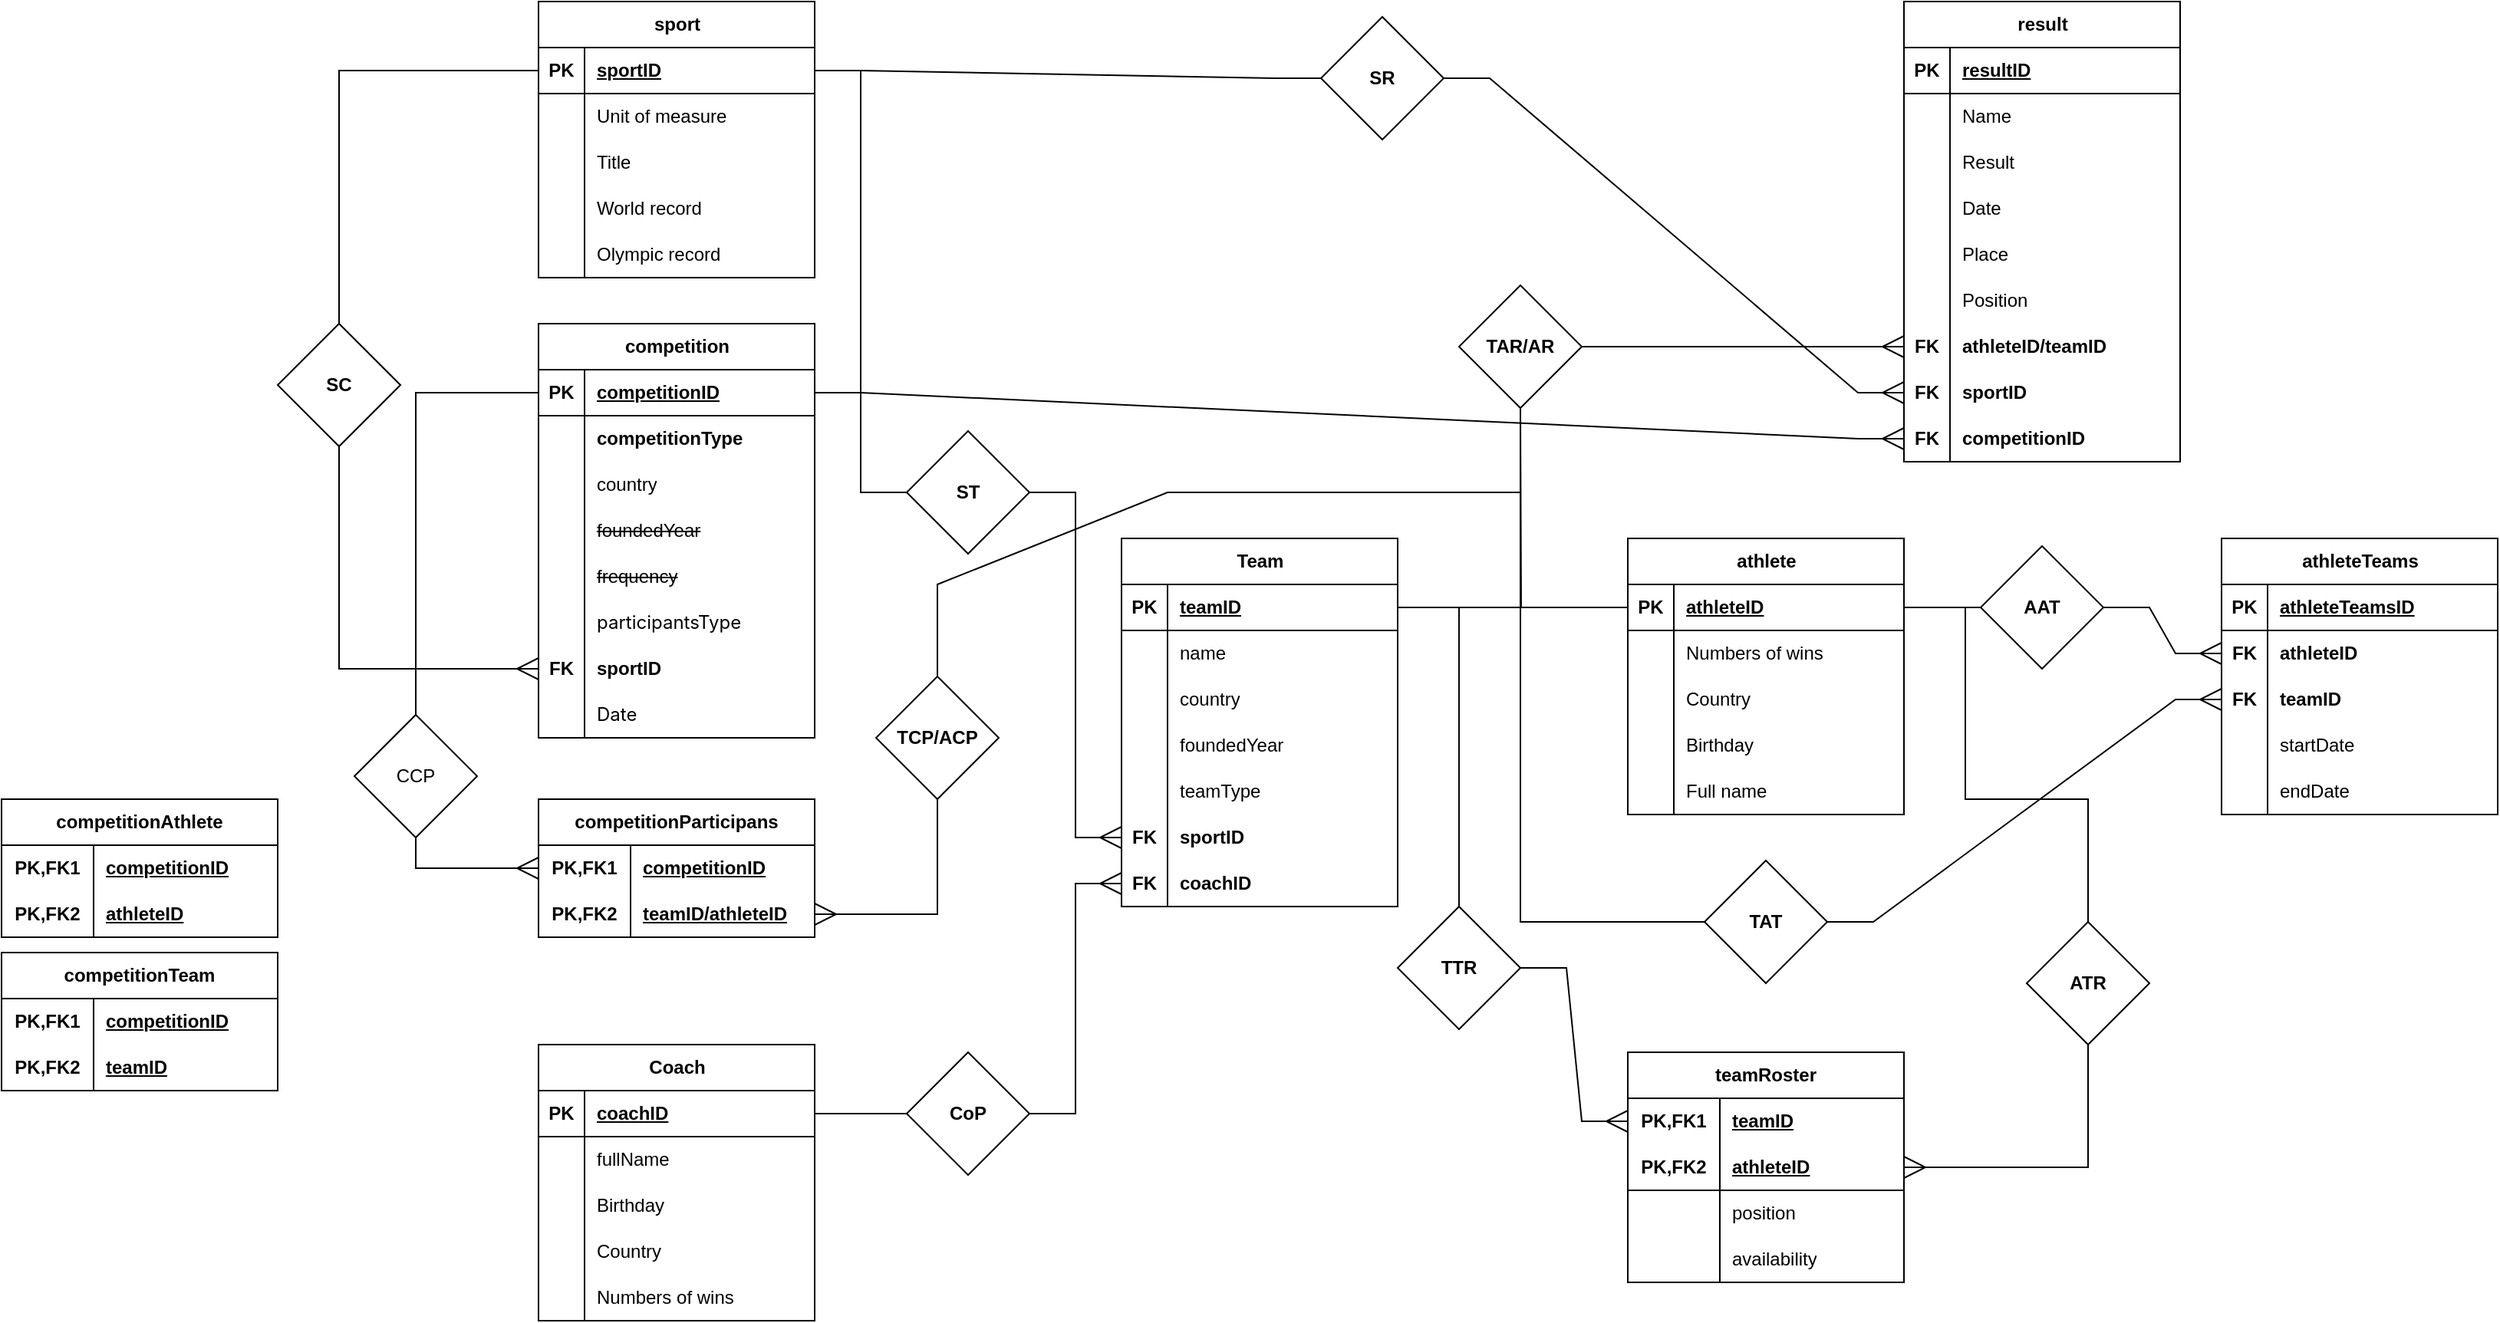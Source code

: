 <mxfile version="24.8.0">
  <diagram id="R2lEEEUBdFMjLlhIrx00" name="Page-1">
    <mxGraphModel dx="2390" dy="1381" grid="1" gridSize="10" guides="1" tooltips="1" connect="1" arrows="1" fold="1" page="1" pageScale="1" pageWidth="850" pageHeight="1100" math="0" shadow="0" extFonts="Permanent Marker^https://fonts.googleapis.com/css?family=Permanent+Marker">
      <root>
        <mxCell id="0" />
        <mxCell id="1" parent="0" />
        <mxCell id="9cYpJFSttirhMv5Aginl-508" value="sport" style="shape=table;startSize=30;container=1;collapsible=1;childLayout=tableLayout;fixedRows=1;rowLines=0;fontStyle=1;align=center;resizeLast=1;html=1;" vertex="1" parent="1">
          <mxGeometry x="-440" y="50" width="180" height="180" as="geometry" />
        </mxCell>
        <mxCell id="9cYpJFSttirhMv5Aginl-509" value="" style="shape=tableRow;horizontal=0;startSize=0;swimlaneHead=0;swimlaneBody=0;fillColor=none;collapsible=0;dropTarget=0;points=[[0,0.5],[1,0.5]];portConstraint=eastwest;top=0;left=0;right=0;bottom=1;" vertex="1" parent="9cYpJFSttirhMv5Aginl-508">
          <mxGeometry y="30" width="180" height="30" as="geometry" />
        </mxCell>
        <mxCell id="9cYpJFSttirhMv5Aginl-510" value="PK" style="shape=partialRectangle;connectable=0;fillColor=none;top=0;left=0;bottom=0;right=0;fontStyle=1;overflow=hidden;whiteSpace=wrap;html=1;" vertex="1" parent="9cYpJFSttirhMv5Aginl-509">
          <mxGeometry width="30" height="30" as="geometry">
            <mxRectangle width="30" height="30" as="alternateBounds" />
          </mxGeometry>
        </mxCell>
        <mxCell id="9cYpJFSttirhMv5Aginl-511" value="sportID" style="shape=partialRectangle;connectable=0;fillColor=none;top=0;left=0;bottom=0;right=0;align=left;spacingLeft=6;fontStyle=5;overflow=hidden;whiteSpace=wrap;html=1;" vertex="1" parent="9cYpJFSttirhMv5Aginl-509">
          <mxGeometry x="30" width="150" height="30" as="geometry">
            <mxRectangle width="150" height="30" as="alternateBounds" />
          </mxGeometry>
        </mxCell>
        <mxCell id="9cYpJFSttirhMv5Aginl-512" value="" style="shape=tableRow;horizontal=0;startSize=0;swimlaneHead=0;swimlaneBody=0;fillColor=none;collapsible=0;dropTarget=0;points=[[0,0.5],[1,0.5]];portConstraint=eastwest;top=0;left=0;right=0;bottom=0;" vertex="1" parent="9cYpJFSttirhMv5Aginl-508">
          <mxGeometry y="60" width="180" height="30" as="geometry" />
        </mxCell>
        <mxCell id="9cYpJFSttirhMv5Aginl-513" value="" style="shape=partialRectangle;connectable=0;fillColor=none;top=0;left=0;bottom=0;right=0;editable=1;overflow=hidden;whiteSpace=wrap;html=1;" vertex="1" parent="9cYpJFSttirhMv5Aginl-512">
          <mxGeometry width="30" height="30" as="geometry">
            <mxRectangle width="30" height="30" as="alternateBounds" />
          </mxGeometry>
        </mxCell>
        <mxCell id="9cYpJFSttirhMv5Aginl-514" value="Unit of measure" style="shape=partialRectangle;connectable=0;fillColor=none;top=0;left=0;bottom=0;right=0;align=left;spacingLeft=6;overflow=hidden;whiteSpace=wrap;html=1;" vertex="1" parent="9cYpJFSttirhMv5Aginl-512">
          <mxGeometry x="30" width="150" height="30" as="geometry">
            <mxRectangle width="150" height="30" as="alternateBounds" />
          </mxGeometry>
        </mxCell>
        <mxCell id="9cYpJFSttirhMv5Aginl-515" value="" style="shape=tableRow;horizontal=0;startSize=0;swimlaneHead=0;swimlaneBody=0;fillColor=none;collapsible=0;dropTarget=0;points=[[0,0.5],[1,0.5]];portConstraint=eastwest;top=0;left=0;right=0;bottom=0;" vertex="1" parent="9cYpJFSttirhMv5Aginl-508">
          <mxGeometry y="90" width="180" height="30" as="geometry" />
        </mxCell>
        <mxCell id="9cYpJFSttirhMv5Aginl-516" value="" style="shape=partialRectangle;connectable=0;fillColor=none;top=0;left=0;bottom=0;right=0;editable=1;overflow=hidden;whiteSpace=wrap;html=1;" vertex="1" parent="9cYpJFSttirhMv5Aginl-515">
          <mxGeometry width="30" height="30" as="geometry">
            <mxRectangle width="30" height="30" as="alternateBounds" />
          </mxGeometry>
        </mxCell>
        <mxCell id="9cYpJFSttirhMv5Aginl-517" value="Title" style="shape=partialRectangle;connectable=0;fillColor=none;top=0;left=0;bottom=0;right=0;align=left;spacingLeft=6;overflow=hidden;whiteSpace=wrap;html=1;" vertex="1" parent="9cYpJFSttirhMv5Aginl-515">
          <mxGeometry x="30" width="150" height="30" as="geometry">
            <mxRectangle width="150" height="30" as="alternateBounds" />
          </mxGeometry>
        </mxCell>
        <mxCell id="9cYpJFSttirhMv5Aginl-518" value="" style="shape=tableRow;horizontal=0;startSize=0;swimlaneHead=0;swimlaneBody=0;fillColor=none;collapsible=0;dropTarget=0;points=[[0,0.5],[1,0.5]];portConstraint=eastwest;top=0;left=0;right=0;bottom=0;" vertex="1" parent="9cYpJFSttirhMv5Aginl-508">
          <mxGeometry y="120" width="180" height="30" as="geometry" />
        </mxCell>
        <mxCell id="9cYpJFSttirhMv5Aginl-519" value="" style="shape=partialRectangle;connectable=0;fillColor=none;top=0;left=0;bottom=0;right=0;editable=1;overflow=hidden;whiteSpace=wrap;html=1;" vertex="1" parent="9cYpJFSttirhMv5Aginl-518">
          <mxGeometry width="30" height="30" as="geometry">
            <mxRectangle width="30" height="30" as="alternateBounds" />
          </mxGeometry>
        </mxCell>
        <mxCell id="9cYpJFSttirhMv5Aginl-520" value="World record" style="shape=partialRectangle;connectable=0;fillColor=none;top=0;left=0;bottom=0;right=0;align=left;spacingLeft=6;overflow=hidden;whiteSpace=wrap;html=1;" vertex="1" parent="9cYpJFSttirhMv5Aginl-518">
          <mxGeometry x="30" width="150" height="30" as="geometry">
            <mxRectangle width="150" height="30" as="alternateBounds" />
          </mxGeometry>
        </mxCell>
        <mxCell id="9cYpJFSttirhMv5Aginl-521" value="" style="shape=tableRow;horizontal=0;startSize=0;swimlaneHead=0;swimlaneBody=0;fillColor=none;collapsible=0;dropTarget=0;points=[[0,0.5],[1,0.5]];portConstraint=eastwest;top=0;left=0;right=0;bottom=0;" vertex="1" parent="9cYpJFSttirhMv5Aginl-508">
          <mxGeometry y="150" width="180" height="30" as="geometry" />
        </mxCell>
        <mxCell id="9cYpJFSttirhMv5Aginl-522" value="" style="shape=partialRectangle;connectable=0;fillColor=none;top=0;left=0;bottom=0;right=0;editable=1;overflow=hidden;whiteSpace=wrap;html=1;" vertex="1" parent="9cYpJFSttirhMv5Aginl-521">
          <mxGeometry width="30" height="30" as="geometry">
            <mxRectangle width="30" height="30" as="alternateBounds" />
          </mxGeometry>
        </mxCell>
        <mxCell id="9cYpJFSttirhMv5Aginl-523" value="Olympic record" style="shape=partialRectangle;connectable=0;fillColor=none;top=0;left=0;bottom=0;right=0;align=left;spacingLeft=6;overflow=hidden;whiteSpace=wrap;html=1;" vertex="1" parent="9cYpJFSttirhMv5Aginl-521">
          <mxGeometry x="30" width="150" height="30" as="geometry">
            <mxRectangle width="150" height="30" as="alternateBounds" />
          </mxGeometry>
        </mxCell>
        <mxCell id="9cYpJFSttirhMv5Aginl-524" value="result" style="shape=table;startSize=30;container=1;collapsible=1;childLayout=tableLayout;fixedRows=1;rowLines=0;fontStyle=1;align=center;resizeLast=1;html=1;strokeColor=default;" vertex="1" parent="1">
          <mxGeometry x="450" y="50" width="180" height="300.0" as="geometry" />
        </mxCell>
        <mxCell id="9cYpJFSttirhMv5Aginl-525" value="" style="shape=tableRow;horizontal=0;startSize=0;swimlaneHead=0;swimlaneBody=0;fillColor=none;collapsible=0;dropTarget=0;points=[[0,0.5],[1,0.5]];portConstraint=eastwest;top=0;left=0;right=0;bottom=1;" vertex="1" parent="9cYpJFSttirhMv5Aginl-524">
          <mxGeometry y="30" width="180" height="30" as="geometry" />
        </mxCell>
        <mxCell id="9cYpJFSttirhMv5Aginl-526" value="PK" style="shape=partialRectangle;connectable=0;fillColor=none;top=0;left=0;bottom=0;right=0;fontStyle=1;overflow=hidden;whiteSpace=wrap;html=1;" vertex="1" parent="9cYpJFSttirhMv5Aginl-525">
          <mxGeometry width="30" height="30" as="geometry">
            <mxRectangle width="30" height="30" as="alternateBounds" />
          </mxGeometry>
        </mxCell>
        <mxCell id="9cYpJFSttirhMv5Aginl-527" value="resultID" style="shape=partialRectangle;connectable=0;fillColor=none;top=0;left=0;bottom=0;right=0;align=left;spacingLeft=6;fontStyle=5;overflow=hidden;whiteSpace=wrap;html=1;" vertex="1" parent="9cYpJFSttirhMv5Aginl-525">
          <mxGeometry x="30" width="150" height="30" as="geometry">
            <mxRectangle width="150" height="30" as="alternateBounds" />
          </mxGeometry>
        </mxCell>
        <mxCell id="9cYpJFSttirhMv5Aginl-528" value="" style="shape=tableRow;horizontal=0;startSize=0;swimlaneHead=0;swimlaneBody=0;fillColor=none;collapsible=0;dropTarget=0;points=[[0,0.5],[1,0.5]];portConstraint=eastwest;top=0;left=0;right=0;bottom=0;" vertex="1" parent="9cYpJFSttirhMv5Aginl-524">
          <mxGeometry y="60" width="180" height="30" as="geometry" />
        </mxCell>
        <mxCell id="9cYpJFSttirhMv5Aginl-529" value="" style="shape=partialRectangle;connectable=0;fillColor=none;top=0;left=0;bottom=0;right=0;editable=1;overflow=hidden;whiteSpace=wrap;html=1;" vertex="1" parent="9cYpJFSttirhMv5Aginl-528">
          <mxGeometry width="30" height="30" as="geometry">
            <mxRectangle width="30" height="30" as="alternateBounds" />
          </mxGeometry>
        </mxCell>
        <mxCell id="9cYpJFSttirhMv5Aginl-530" value="Name" style="shape=partialRectangle;connectable=0;fillColor=none;top=0;left=0;bottom=0;right=0;align=left;spacingLeft=6;overflow=hidden;whiteSpace=wrap;html=1;" vertex="1" parent="9cYpJFSttirhMv5Aginl-528">
          <mxGeometry x="30" width="150" height="30" as="geometry">
            <mxRectangle width="150" height="30" as="alternateBounds" />
          </mxGeometry>
        </mxCell>
        <mxCell id="9cYpJFSttirhMv5Aginl-531" value="" style="shape=tableRow;horizontal=0;startSize=0;swimlaneHead=0;swimlaneBody=0;fillColor=none;collapsible=0;dropTarget=0;points=[[0,0.5],[1,0.5]];portConstraint=eastwest;top=0;left=0;right=0;bottom=0;" vertex="1" parent="9cYpJFSttirhMv5Aginl-524">
          <mxGeometry y="90" width="180" height="30" as="geometry" />
        </mxCell>
        <mxCell id="9cYpJFSttirhMv5Aginl-532" value="" style="shape=partialRectangle;connectable=0;fillColor=none;top=0;left=0;bottom=0;right=0;editable=1;overflow=hidden;whiteSpace=wrap;html=1;" vertex="1" parent="9cYpJFSttirhMv5Aginl-531">
          <mxGeometry width="30" height="30" as="geometry">
            <mxRectangle width="30" height="30" as="alternateBounds" />
          </mxGeometry>
        </mxCell>
        <mxCell id="9cYpJFSttirhMv5Aginl-533" value="Result" style="shape=partialRectangle;connectable=0;fillColor=none;top=0;left=0;bottom=0;right=0;align=left;spacingLeft=6;overflow=hidden;whiteSpace=wrap;html=1;" vertex="1" parent="9cYpJFSttirhMv5Aginl-531">
          <mxGeometry x="30" width="150" height="30" as="geometry">
            <mxRectangle width="150" height="30" as="alternateBounds" />
          </mxGeometry>
        </mxCell>
        <mxCell id="9cYpJFSttirhMv5Aginl-534" value="" style="shape=tableRow;horizontal=0;startSize=0;swimlaneHead=0;swimlaneBody=0;fillColor=none;collapsible=0;dropTarget=0;points=[[0,0.5],[1,0.5]];portConstraint=eastwest;top=0;left=0;right=0;bottom=0;" vertex="1" parent="9cYpJFSttirhMv5Aginl-524">
          <mxGeometry y="120" width="180" height="30" as="geometry" />
        </mxCell>
        <mxCell id="9cYpJFSttirhMv5Aginl-535" value="" style="shape=partialRectangle;connectable=0;fillColor=none;top=0;left=0;bottom=0;right=0;editable=1;overflow=hidden;whiteSpace=wrap;html=1;" vertex="1" parent="9cYpJFSttirhMv5Aginl-534">
          <mxGeometry width="30" height="30" as="geometry">
            <mxRectangle width="30" height="30" as="alternateBounds" />
          </mxGeometry>
        </mxCell>
        <mxCell id="9cYpJFSttirhMv5Aginl-536" value="Date" style="shape=partialRectangle;connectable=0;fillColor=none;top=0;left=0;bottom=0;right=0;align=left;spacingLeft=6;overflow=hidden;whiteSpace=wrap;html=1;" vertex="1" parent="9cYpJFSttirhMv5Aginl-534">
          <mxGeometry x="30" width="150" height="30" as="geometry">
            <mxRectangle width="150" height="30" as="alternateBounds" />
          </mxGeometry>
        </mxCell>
        <mxCell id="9cYpJFSttirhMv5Aginl-537" value="" style="shape=tableRow;horizontal=0;startSize=0;swimlaneHead=0;swimlaneBody=0;fillColor=none;collapsible=0;dropTarget=0;points=[[0,0.5],[1,0.5]];portConstraint=eastwest;top=0;left=0;right=0;bottom=0;" vertex="1" parent="9cYpJFSttirhMv5Aginl-524">
          <mxGeometry y="150" width="180" height="30" as="geometry" />
        </mxCell>
        <mxCell id="9cYpJFSttirhMv5Aginl-538" value="" style="shape=partialRectangle;connectable=0;fillColor=none;top=0;left=0;bottom=0;right=0;editable=1;overflow=hidden;whiteSpace=wrap;html=1;" vertex="1" parent="9cYpJFSttirhMv5Aginl-537">
          <mxGeometry width="30" height="30" as="geometry">
            <mxRectangle width="30" height="30" as="alternateBounds" />
          </mxGeometry>
        </mxCell>
        <mxCell id="9cYpJFSttirhMv5Aginl-539" value="Place" style="shape=partialRectangle;connectable=0;fillColor=none;top=0;left=0;bottom=0;right=0;align=left;spacingLeft=6;overflow=hidden;whiteSpace=wrap;html=1;" vertex="1" parent="9cYpJFSttirhMv5Aginl-537">
          <mxGeometry x="30" width="150" height="30" as="geometry">
            <mxRectangle width="150" height="30" as="alternateBounds" />
          </mxGeometry>
        </mxCell>
        <mxCell id="9cYpJFSttirhMv5Aginl-540" value="" style="shape=tableRow;horizontal=0;startSize=0;swimlaneHead=0;swimlaneBody=0;fillColor=none;collapsible=0;dropTarget=0;points=[[0,0.5],[1,0.5]];portConstraint=eastwest;top=0;left=0;right=0;bottom=0;" vertex="1" parent="9cYpJFSttirhMv5Aginl-524">
          <mxGeometry y="180" width="180" height="30" as="geometry" />
        </mxCell>
        <mxCell id="9cYpJFSttirhMv5Aginl-541" value="" style="shape=partialRectangle;connectable=0;fillColor=none;top=0;left=0;bottom=0;right=0;editable=1;overflow=hidden;whiteSpace=wrap;html=1;" vertex="1" parent="9cYpJFSttirhMv5Aginl-540">
          <mxGeometry width="30" height="30" as="geometry">
            <mxRectangle width="30" height="30" as="alternateBounds" />
          </mxGeometry>
        </mxCell>
        <mxCell id="9cYpJFSttirhMv5Aginl-542" value="Position" style="shape=partialRectangle;connectable=0;fillColor=none;top=0;left=0;bottom=0;right=0;align=left;spacingLeft=6;overflow=hidden;whiteSpace=wrap;html=1;" vertex="1" parent="9cYpJFSttirhMv5Aginl-540">
          <mxGeometry x="30" width="150" height="30" as="geometry">
            <mxRectangle width="150" height="30" as="alternateBounds" />
          </mxGeometry>
        </mxCell>
        <mxCell id="9cYpJFSttirhMv5Aginl-543" value="" style="shape=tableRow;horizontal=0;startSize=0;swimlaneHead=0;swimlaneBody=0;fillColor=none;collapsible=0;dropTarget=0;points=[[0,0.5],[1,0.5]];portConstraint=eastwest;top=0;left=0;right=0;bottom=0;" vertex="1" parent="9cYpJFSttirhMv5Aginl-524">
          <mxGeometry y="210" width="180" height="30" as="geometry" />
        </mxCell>
        <mxCell id="9cYpJFSttirhMv5Aginl-544" value="&lt;b&gt;FK&lt;/b&gt;" style="shape=partialRectangle;connectable=0;fillColor=none;top=0;left=0;bottom=0;right=0;editable=1;overflow=hidden;whiteSpace=wrap;html=1;" vertex="1" parent="9cYpJFSttirhMv5Aginl-543">
          <mxGeometry width="30" height="30" as="geometry">
            <mxRectangle width="30" height="30" as="alternateBounds" />
          </mxGeometry>
        </mxCell>
        <mxCell id="9cYpJFSttirhMv5Aginl-545" value="&lt;span style=&quot;font-weight: 700;&quot;&gt;athleteID/teamID&lt;/span&gt;" style="shape=partialRectangle;connectable=0;fillColor=none;top=0;left=0;bottom=0;right=0;align=left;spacingLeft=6;overflow=hidden;whiteSpace=wrap;html=1;" vertex="1" parent="9cYpJFSttirhMv5Aginl-543">
          <mxGeometry x="30" width="150" height="30" as="geometry">
            <mxRectangle width="150" height="30" as="alternateBounds" />
          </mxGeometry>
        </mxCell>
        <mxCell id="9cYpJFSttirhMv5Aginl-546" value="" style="shape=tableRow;horizontal=0;startSize=0;swimlaneHead=0;swimlaneBody=0;fillColor=none;collapsible=0;dropTarget=0;points=[[0,0.5],[1,0.5]];portConstraint=eastwest;top=0;left=0;right=0;bottom=0;" vertex="1" parent="9cYpJFSttirhMv5Aginl-524">
          <mxGeometry y="240" width="180" height="30" as="geometry" />
        </mxCell>
        <mxCell id="9cYpJFSttirhMv5Aginl-547" value="&lt;b&gt;FK&lt;/b&gt;" style="shape=partialRectangle;connectable=0;fillColor=none;top=0;left=0;bottom=0;right=0;editable=1;overflow=hidden;whiteSpace=wrap;html=1;" vertex="1" parent="9cYpJFSttirhMv5Aginl-546">
          <mxGeometry width="30" height="30" as="geometry">
            <mxRectangle width="30" height="30" as="alternateBounds" />
          </mxGeometry>
        </mxCell>
        <mxCell id="9cYpJFSttirhMv5Aginl-548" value="&lt;span style=&quot;font-weight: 700;&quot;&gt;sportID&lt;/span&gt;" style="shape=partialRectangle;connectable=0;fillColor=none;top=0;left=0;bottom=0;right=0;align=left;spacingLeft=6;overflow=hidden;whiteSpace=wrap;html=1;" vertex="1" parent="9cYpJFSttirhMv5Aginl-546">
          <mxGeometry x="30" width="150" height="30" as="geometry">
            <mxRectangle width="150" height="30" as="alternateBounds" />
          </mxGeometry>
        </mxCell>
        <mxCell id="9cYpJFSttirhMv5Aginl-549" value="" style="shape=tableRow;horizontal=0;startSize=0;swimlaneHead=0;swimlaneBody=0;fillColor=none;collapsible=0;dropTarget=0;points=[[0,0.5],[1,0.5]];portConstraint=eastwest;top=0;left=0;right=0;bottom=0;" vertex="1" parent="9cYpJFSttirhMv5Aginl-524">
          <mxGeometry y="270" width="180" height="30" as="geometry" />
        </mxCell>
        <mxCell id="9cYpJFSttirhMv5Aginl-550" value="&lt;b&gt;FK&lt;/b&gt;" style="shape=partialRectangle;connectable=0;fillColor=none;top=0;left=0;bottom=0;right=0;editable=1;overflow=hidden;whiteSpace=wrap;html=1;" vertex="1" parent="9cYpJFSttirhMv5Aginl-549">
          <mxGeometry width="30" height="30" as="geometry">
            <mxRectangle width="30" height="30" as="alternateBounds" />
          </mxGeometry>
        </mxCell>
        <mxCell id="9cYpJFSttirhMv5Aginl-551" value="&lt;span style=&quot;font-weight: 700; text-align: center; text-wrap: nowrap;&quot;&gt;competitionID&lt;/span&gt;" style="shape=partialRectangle;connectable=0;fillColor=none;top=0;left=0;bottom=0;right=0;align=left;spacingLeft=6;overflow=hidden;whiteSpace=wrap;html=1;" vertex="1" parent="9cYpJFSttirhMv5Aginl-549">
          <mxGeometry x="30" width="150" height="30" as="geometry">
            <mxRectangle width="150" height="30" as="alternateBounds" />
          </mxGeometry>
        </mxCell>
        <mxCell id="9cYpJFSttirhMv5Aginl-552" value="" style="edgeStyle=orthogonalEdgeStyle;rounded=0;orthogonalLoop=1;jettySize=auto;html=1;exitX=1;exitY=0.5;exitDx=0;exitDy=0;endArrow=none;endFill=0;" edge="1" parent="1" source="9cYpJFSttirhMv5Aginl-554" target="9cYpJFSttirhMv5Aginl-707">
          <mxGeometry relative="1" as="geometry" />
        </mxCell>
        <mxCell id="9cYpJFSttirhMv5Aginl-553" value="athlete" style="shape=table;startSize=30;container=1;collapsible=1;childLayout=tableLayout;fixedRows=1;rowLines=0;fontStyle=1;align=center;resizeLast=1;html=1;" vertex="1" parent="1">
          <mxGeometry x="270" y="400" width="180" height="180" as="geometry" />
        </mxCell>
        <mxCell id="9cYpJFSttirhMv5Aginl-554" value="" style="shape=tableRow;horizontal=0;startSize=0;swimlaneHead=0;swimlaneBody=0;fillColor=none;collapsible=0;dropTarget=0;points=[[0,0.5],[1,0.5]];portConstraint=eastwest;top=0;left=0;right=0;bottom=1;" vertex="1" parent="9cYpJFSttirhMv5Aginl-553">
          <mxGeometry y="30" width="180" height="30" as="geometry" />
        </mxCell>
        <mxCell id="9cYpJFSttirhMv5Aginl-555" value="PK" style="shape=partialRectangle;connectable=0;fillColor=none;top=0;left=0;bottom=0;right=0;fontStyle=1;overflow=hidden;whiteSpace=wrap;html=1;" vertex="1" parent="9cYpJFSttirhMv5Aginl-554">
          <mxGeometry width="30" height="30" as="geometry">
            <mxRectangle width="30" height="30" as="alternateBounds" />
          </mxGeometry>
        </mxCell>
        <mxCell id="9cYpJFSttirhMv5Aginl-556" value="athleteID" style="shape=partialRectangle;connectable=0;fillColor=none;top=0;left=0;bottom=0;right=0;align=left;spacingLeft=6;fontStyle=5;overflow=hidden;whiteSpace=wrap;html=1;" vertex="1" parent="9cYpJFSttirhMv5Aginl-554">
          <mxGeometry x="30" width="150" height="30" as="geometry">
            <mxRectangle width="150" height="30" as="alternateBounds" />
          </mxGeometry>
        </mxCell>
        <mxCell id="9cYpJFSttirhMv5Aginl-557" value="" style="shape=tableRow;horizontal=0;startSize=0;swimlaneHead=0;swimlaneBody=0;fillColor=none;collapsible=0;dropTarget=0;points=[[0,0.5],[1,0.5]];portConstraint=eastwest;top=0;left=0;right=0;bottom=0;" vertex="1" parent="9cYpJFSttirhMv5Aginl-553">
          <mxGeometry y="60" width="180" height="30" as="geometry" />
        </mxCell>
        <mxCell id="9cYpJFSttirhMv5Aginl-558" value="" style="shape=partialRectangle;connectable=0;fillColor=none;top=0;left=0;bottom=0;right=0;editable=1;overflow=hidden;whiteSpace=wrap;html=1;" vertex="1" parent="9cYpJFSttirhMv5Aginl-557">
          <mxGeometry width="30" height="30" as="geometry">
            <mxRectangle width="30" height="30" as="alternateBounds" />
          </mxGeometry>
        </mxCell>
        <mxCell id="9cYpJFSttirhMv5Aginl-559" value="Numbers of wins" style="shape=partialRectangle;connectable=0;fillColor=none;top=0;left=0;bottom=0;right=0;align=left;spacingLeft=6;overflow=hidden;whiteSpace=wrap;html=1;" vertex="1" parent="9cYpJFSttirhMv5Aginl-557">
          <mxGeometry x="30" width="150" height="30" as="geometry">
            <mxRectangle width="150" height="30" as="alternateBounds" />
          </mxGeometry>
        </mxCell>
        <mxCell id="9cYpJFSttirhMv5Aginl-560" value="" style="shape=tableRow;horizontal=0;startSize=0;swimlaneHead=0;swimlaneBody=0;fillColor=none;collapsible=0;dropTarget=0;points=[[0,0.5],[1,0.5]];portConstraint=eastwest;top=0;left=0;right=0;bottom=0;" vertex="1" parent="9cYpJFSttirhMv5Aginl-553">
          <mxGeometry y="90" width="180" height="30" as="geometry" />
        </mxCell>
        <mxCell id="9cYpJFSttirhMv5Aginl-561" value="" style="shape=partialRectangle;connectable=0;fillColor=none;top=0;left=0;bottom=0;right=0;editable=1;overflow=hidden;whiteSpace=wrap;html=1;" vertex="1" parent="9cYpJFSttirhMv5Aginl-560">
          <mxGeometry width="30" height="30" as="geometry">
            <mxRectangle width="30" height="30" as="alternateBounds" />
          </mxGeometry>
        </mxCell>
        <mxCell id="9cYpJFSttirhMv5Aginl-562" value="Country" style="shape=partialRectangle;connectable=0;fillColor=none;top=0;left=0;bottom=0;right=0;align=left;spacingLeft=6;overflow=hidden;whiteSpace=wrap;html=1;" vertex="1" parent="9cYpJFSttirhMv5Aginl-560">
          <mxGeometry x="30" width="150" height="30" as="geometry">
            <mxRectangle width="150" height="30" as="alternateBounds" />
          </mxGeometry>
        </mxCell>
        <mxCell id="9cYpJFSttirhMv5Aginl-563" value="" style="shape=tableRow;horizontal=0;startSize=0;swimlaneHead=0;swimlaneBody=0;fillColor=none;collapsible=0;dropTarget=0;points=[[0,0.5],[1,0.5]];portConstraint=eastwest;top=0;left=0;right=0;bottom=0;" vertex="1" parent="9cYpJFSttirhMv5Aginl-553">
          <mxGeometry y="120" width="180" height="30" as="geometry" />
        </mxCell>
        <mxCell id="9cYpJFSttirhMv5Aginl-564" value="" style="shape=partialRectangle;connectable=0;fillColor=none;top=0;left=0;bottom=0;right=0;editable=1;overflow=hidden;whiteSpace=wrap;html=1;" vertex="1" parent="9cYpJFSttirhMv5Aginl-563">
          <mxGeometry width="30" height="30" as="geometry">
            <mxRectangle width="30" height="30" as="alternateBounds" />
          </mxGeometry>
        </mxCell>
        <mxCell id="9cYpJFSttirhMv5Aginl-565" value="Birthday" style="shape=partialRectangle;connectable=0;fillColor=none;top=0;left=0;bottom=0;right=0;align=left;spacingLeft=6;overflow=hidden;whiteSpace=wrap;html=1;" vertex="1" parent="9cYpJFSttirhMv5Aginl-563">
          <mxGeometry x="30" width="150" height="30" as="geometry">
            <mxRectangle width="150" height="30" as="alternateBounds" />
          </mxGeometry>
        </mxCell>
        <mxCell id="9cYpJFSttirhMv5Aginl-566" value="" style="shape=tableRow;horizontal=0;startSize=0;swimlaneHead=0;swimlaneBody=0;fillColor=none;collapsible=0;dropTarget=0;points=[[0,0.5],[1,0.5]];portConstraint=eastwest;top=0;left=0;right=0;bottom=0;" vertex="1" parent="9cYpJFSttirhMv5Aginl-553">
          <mxGeometry y="150" width="180" height="30" as="geometry" />
        </mxCell>
        <mxCell id="9cYpJFSttirhMv5Aginl-567" value="" style="shape=partialRectangle;connectable=0;fillColor=none;top=0;left=0;bottom=0;right=0;editable=1;overflow=hidden;whiteSpace=wrap;html=1;" vertex="1" parent="9cYpJFSttirhMv5Aginl-566">
          <mxGeometry width="30" height="30" as="geometry">
            <mxRectangle width="30" height="30" as="alternateBounds" />
          </mxGeometry>
        </mxCell>
        <mxCell id="9cYpJFSttirhMv5Aginl-568" value="Full name" style="shape=partialRectangle;connectable=0;fillColor=none;top=0;left=0;bottom=0;right=0;align=left;spacingLeft=6;overflow=hidden;whiteSpace=wrap;html=1;" vertex="1" parent="9cYpJFSttirhMv5Aginl-566">
          <mxGeometry x="30" width="150" height="30" as="geometry">
            <mxRectangle width="150" height="30" as="alternateBounds" />
          </mxGeometry>
        </mxCell>
        <mxCell id="9cYpJFSttirhMv5Aginl-569" value="" style="edgeStyle=orthogonalEdgeStyle;rounded=0;orthogonalLoop=1;jettySize=auto;html=1;exitX=1;exitY=0.5;exitDx=0;exitDy=0;endArrow=none;endFill=0;" edge="1" parent="1" source="9cYpJFSttirhMv5Aginl-573" target="9cYpJFSttirhMv5Aginl-702">
          <mxGeometry relative="1" as="geometry" />
        </mxCell>
        <mxCell id="9cYpJFSttirhMv5Aginl-570" value="" style="edgeStyle=orthogonalEdgeStyle;rounded=0;orthogonalLoop=1;jettySize=auto;html=1;exitX=1;exitY=0.5;exitDx=0;exitDy=0;endArrow=none;endFill=0;" edge="1" parent="1" source="9cYpJFSttirhMv5Aginl-573" target="9cYpJFSttirhMv5Aginl-705">
          <mxGeometry relative="1" as="geometry">
            <Array as="points">
              <mxPoint x="200" y="445" />
              <mxPoint x="200" y="650" />
            </Array>
          </mxGeometry>
        </mxCell>
        <mxCell id="9cYpJFSttirhMv5Aginl-571" value="" style="edgeStyle=orthogonalEdgeStyle;rounded=0;orthogonalLoop=1;jettySize=auto;html=1;exitX=1;exitY=0.5;exitDx=0;exitDy=0;endArrow=none;endFill=0;" edge="1" parent="1" source="9cYpJFSttirhMv5Aginl-573" target="9cYpJFSttirhMv5Aginl-709">
          <mxGeometry relative="1" as="geometry" />
        </mxCell>
        <mxCell id="9cYpJFSttirhMv5Aginl-572" value="Team" style="shape=table;startSize=30;container=1;collapsible=1;childLayout=tableLayout;fixedRows=1;rowLines=0;fontStyle=1;align=center;resizeLast=1;html=1;" vertex="1" parent="1">
          <mxGeometry x="-60" y="400" width="180" height="240" as="geometry" />
        </mxCell>
        <mxCell id="9cYpJFSttirhMv5Aginl-573" value="" style="shape=tableRow;horizontal=0;startSize=0;swimlaneHead=0;swimlaneBody=0;fillColor=none;collapsible=0;dropTarget=0;points=[[0,0.5],[1,0.5]];portConstraint=eastwest;top=0;left=0;right=0;bottom=1;" vertex="1" parent="9cYpJFSttirhMv5Aginl-572">
          <mxGeometry y="30" width="180" height="30" as="geometry" />
        </mxCell>
        <mxCell id="9cYpJFSttirhMv5Aginl-574" value="PK" style="shape=partialRectangle;connectable=0;fillColor=none;top=0;left=0;bottom=0;right=0;fontStyle=1;overflow=hidden;whiteSpace=wrap;html=1;" vertex="1" parent="9cYpJFSttirhMv5Aginl-573">
          <mxGeometry width="30" height="30" as="geometry">
            <mxRectangle width="30" height="30" as="alternateBounds" />
          </mxGeometry>
        </mxCell>
        <mxCell id="9cYpJFSttirhMv5Aginl-575" value="teamID" style="shape=partialRectangle;connectable=0;fillColor=none;top=0;left=0;bottom=0;right=0;align=left;spacingLeft=6;fontStyle=5;overflow=hidden;whiteSpace=wrap;html=1;" vertex="1" parent="9cYpJFSttirhMv5Aginl-573">
          <mxGeometry x="30" width="150" height="30" as="geometry">
            <mxRectangle width="150" height="30" as="alternateBounds" />
          </mxGeometry>
        </mxCell>
        <mxCell id="9cYpJFSttirhMv5Aginl-576" value="" style="shape=tableRow;horizontal=0;startSize=0;swimlaneHead=0;swimlaneBody=0;fillColor=none;collapsible=0;dropTarget=0;points=[[0,0.5],[1,0.5]];portConstraint=eastwest;top=0;left=0;right=0;bottom=0;" vertex="1" parent="9cYpJFSttirhMv5Aginl-572">
          <mxGeometry y="60" width="180" height="30" as="geometry" />
        </mxCell>
        <mxCell id="9cYpJFSttirhMv5Aginl-577" value="" style="shape=partialRectangle;connectable=0;fillColor=none;top=0;left=0;bottom=0;right=0;editable=1;overflow=hidden;whiteSpace=wrap;html=1;" vertex="1" parent="9cYpJFSttirhMv5Aginl-576">
          <mxGeometry width="30" height="30" as="geometry">
            <mxRectangle width="30" height="30" as="alternateBounds" />
          </mxGeometry>
        </mxCell>
        <mxCell id="9cYpJFSttirhMv5Aginl-578" value="name" style="shape=partialRectangle;connectable=0;fillColor=none;top=0;left=0;bottom=0;right=0;align=left;spacingLeft=6;overflow=hidden;whiteSpace=wrap;html=1;" vertex="1" parent="9cYpJFSttirhMv5Aginl-576">
          <mxGeometry x="30" width="150" height="30" as="geometry">
            <mxRectangle width="150" height="30" as="alternateBounds" />
          </mxGeometry>
        </mxCell>
        <mxCell id="9cYpJFSttirhMv5Aginl-579" value="" style="shape=tableRow;horizontal=0;startSize=0;swimlaneHead=0;swimlaneBody=0;fillColor=none;collapsible=0;dropTarget=0;points=[[0,0.5],[1,0.5]];portConstraint=eastwest;top=0;left=0;right=0;bottom=0;" vertex="1" parent="9cYpJFSttirhMv5Aginl-572">
          <mxGeometry y="90" width="180" height="30" as="geometry" />
        </mxCell>
        <mxCell id="9cYpJFSttirhMv5Aginl-580" value="" style="shape=partialRectangle;connectable=0;fillColor=none;top=0;left=0;bottom=0;right=0;editable=1;overflow=hidden;whiteSpace=wrap;html=1;" vertex="1" parent="9cYpJFSttirhMv5Aginl-579">
          <mxGeometry width="30" height="30" as="geometry">
            <mxRectangle width="30" height="30" as="alternateBounds" />
          </mxGeometry>
        </mxCell>
        <mxCell id="9cYpJFSttirhMv5Aginl-581" value="country" style="shape=partialRectangle;connectable=0;fillColor=none;top=0;left=0;bottom=0;right=0;align=left;spacingLeft=6;overflow=hidden;whiteSpace=wrap;html=1;" vertex="1" parent="9cYpJFSttirhMv5Aginl-579">
          <mxGeometry x="30" width="150" height="30" as="geometry">
            <mxRectangle width="150" height="30" as="alternateBounds" />
          </mxGeometry>
        </mxCell>
        <mxCell id="9cYpJFSttirhMv5Aginl-582" value="" style="shape=tableRow;horizontal=0;startSize=0;swimlaneHead=0;swimlaneBody=0;fillColor=none;collapsible=0;dropTarget=0;points=[[0,0.5],[1,0.5]];portConstraint=eastwest;top=0;left=0;right=0;bottom=0;" vertex="1" parent="9cYpJFSttirhMv5Aginl-572">
          <mxGeometry y="120" width="180" height="30" as="geometry" />
        </mxCell>
        <mxCell id="9cYpJFSttirhMv5Aginl-583" value="" style="shape=partialRectangle;connectable=0;fillColor=none;top=0;left=0;bottom=0;right=0;editable=1;overflow=hidden;whiteSpace=wrap;html=1;" vertex="1" parent="9cYpJFSttirhMv5Aginl-582">
          <mxGeometry width="30" height="30" as="geometry">
            <mxRectangle width="30" height="30" as="alternateBounds" />
          </mxGeometry>
        </mxCell>
        <mxCell id="9cYpJFSttirhMv5Aginl-584" value="foundedYear" style="shape=partialRectangle;connectable=0;fillColor=none;top=0;left=0;bottom=0;right=0;align=left;spacingLeft=6;overflow=hidden;whiteSpace=wrap;html=1;" vertex="1" parent="9cYpJFSttirhMv5Aginl-582">
          <mxGeometry x="30" width="150" height="30" as="geometry">
            <mxRectangle width="150" height="30" as="alternateBounds" />
          </mxGeometry>
        </mxCell>
        <mxCell id="9cYpJFSttirhMv5Aginl-585" value="" style="shape=tableRow;horizontal=0;startSize=0;swimlaneHead=0;swimlaneBody=0;fillColor=none;collapsible=0;dropTarget=0;points=[[0,0.5],[1,0.5]];portConstraint=eastwest;top=0;left=0;right=0;bottom=0;" vertex="1" parent="9cYpJFSttirhMv5Aginl-572">
          <mxGeometry y="150" width="180" height="30" as="geometry" />
        </mxCell>
        <mxCell id="9cYpJFSttirhMv5Aginl-586" value="" style="shape=partialRectangle;connectable=0;fillColor=none;top=0;left=0;bottom=0;right=0;editable=1;overflow=hidden;whiteSpace=wrap;html=1;" vertex="1" parent="9cYpJFSttirhMv5Aginl-585">
          <mxGeometry width="30" height="30" as="geometry">
            <mxRectangle width="30" height="30" as="alternateBounds" />
          </mxGeometry>
        </mxCell>
        <mxCell id="9cYpJFSttirhMv5Aginl-587" value="teamType" style="shape=partialRectangle;connectable=0;fillColor=none;top=0;left=0;bottom=0;right=0;align=left;spacingLeft=6;overflow=hidden;whiteSpace=wrap;html=1;" vertex="1" parent="9cYpJFSttirhMv5Aginl-585">
          <mxGeometry x="30" width="150" height="30" as="geometry">
            <mxRectangle width="150" height="30" as="alternateBounds" />
          </mxGeometry>
        </mxCell>
        <mxCell id="9cYpJFSttirhMv5Aginl-588" value="" style="shape=tableRow;horizontal=0;startSize=0;swimlaneHead=0;swimlaneBody=0;fillColor=none;collapsible=0;dropTarget=0;points=[[0,0.5],[1,0.5]];portConstraint=eastwest;top=0;left=0;right=0;bottom=0;" vertex="1" parent="9cYpJFSttirhMv5Aginl-572">
          <mxGeometry y="180" width="180" height="30" as="geometry" />
        </mxCell>
        <mxCell id="9cYpJFSttirhMv5Aginl-589" value="&lt;b&gt;FK&lt;/b&gt;" style="shape=partialRectangle;connectable=0;fillColor=none;top=0;left=0;bottom=0;right=0;editable=1;overflow=hidden;whiteSpace=wrap;html=1;" vertex="1" parent="9cYpJFSttirhMv5Aginl-588">
          <mxGeometry width="30" height="30" as="geometry">
            <mxRectangle width="30" height="30" as="alternateBounds" />
          </mxGeometry>
        </mxCell>
        <mxCell id="9cYpJFSttirhMv5Aginl-590" value="&lt;b&gt;sportID&lt;/b&gt;" style="shape=partialRectangle;connectable=0;fillColor=none;top=0;left=0;bottom=0;right=0;align=left;spacingLeft=6;overflow=hidden;whiteSpace=wrap;html=1;" vertex="1" parent="9cYpJFSttirhMv5Aginl-588">
          <mxGeometry x="30" width="150" height="30" as="geometry">
            <mxRectangle width="150" height="30" as="alternateBounds" />
          </mxGeometry>
        </mxCell>
        <mxCell id="9cYpJFSttirhMv5Aginl-591" value="" style="shape=tableRow;horizontal=0;startSize=0;swimlaneHead=0;swimlaneBody=0;fillColor=none;collapsible=0;dropTarget=0;points=[[0,0.5],[1,0.5]];portConstraint=eastwest;top=0;left=0;right=0;bottom=0;" vertex="1" parent="9cYpJFSttirhMv5Aginl-572">
          <mxGeometry y="210" width="180" height="30" as="geometry" />
        </mxCell>
        <mxCell id="9cYpJFSttirhMv5Aginl-592" value="&lt;b&gt;FK&lt;/b&gt;" style="shape=partialRectangle;connectable=0;fillColor=none;top=0;left=0;bottom=0;right=0;editable=1;overflow=hidden;whiteSpace=wrap;html=1;" vertex="1" parent="9cYpJFSttirhMv5Aginl-591">
          <mxGeometry width="30" height="30" as="geometry">
            <mxRectangle width="30" height="30" as="alternateBounds" />
          </mxGeometry>
        </mxCell>
        <mxCell id="9cYpJFSttirhMv5Aginl-593" value="&lt;span style=&quot;font-weight: 700;&quot;&gt;coachID&lt;/span&gt;" style="shape=partialRectangle;connectable=0;fillColor=none;top=0;left=0;bottom=0;right=0;align=left;spacingLeft=6;overflow=hidden;whiteSpace=wrap;html=1;" vertex="1" parent="9cYpJFSttirhMv5Aginl-591">
          <mxGeometry x="30" width="150" height="30" as="geometry">
            <mxRectangle width="150" height="30" as="alternateBounds" />
          </mxGeometry>
        </mxCell>
        <mxCell id="9cYpJFSttirhMv5Aginl-594" value="athleteTeams" style="shape=table;startSize=30;container=1;collapsible=1;childLayout=tableLayout;fixedRows=1;rowLines=0;fontStyle=1;align=center;resizeLast=1;html=1;" vertex="1" parent="1">
          <mxGeometry x="657" y="400" width="180" height="180" as="geometry" />
        </mxCell>
        <mxCell id="9cYpJFSttirhMv5Aginl-595" value="" style="shape=tableRow;horizontal=0;startSize=0;swimlaneHead=0;swimlaneBody=0;fillColor=none;collapsible=0;dropTarget=0;points=[[0,0.5],[1,0.5]];portConstraint=eastwest;top=0;left=0;right=0;bottom=1;" vertex="1" parent="9cYpJFSttirhMv5Aginl-594">
          <mxGeometry y="30" width="180" height="30" as="geometry" />
        </mxCell>
        <mxCell id="9cYpJFSttirhMv5Aginl-596" value="PK" style="shape=partialRectangle;connectable=0;fillColor=none;top=0;left=0;bottom=0;right=0;fontStyle=1;overflow=hidden;whiteSpace=wrap;html=1;" vertex="1" parent="9cYpJFSttirhMv5Aginl-595">
          <mxGeometry width="30" height="30" as="geometry">
            <mxRectangle width="30" height="30" as="alternateBounds" />
          </mxGeometry>
        </mxCell>
        <mxCell id="9cYpJFSttirhMv5Aginl-597" value="&lt;span style=&quot;text-align: center; text-wrap: nowrap;&quot;&gt;athleteTeamsID&lt;/span&gt;" style="shape=partialRectangle;connectable=0;fillColor=none;top=0;left=0;bottom=0;right=0;align=left;spacingLeft=6;fontStyle=5;overflow=hidden;whiteSpace=wrap;html=1;" vertex="1" parent="9cYpJFSttirhMv5Aginl-595">
          <mxGeometry x="30" width="150" height="30" as="geometry">
            <mxRectangle width="150" height="30" as="alternateBounds" />
          </mxGeometry>
        </mxCell>
        <mxCell id="9cYpJFSttirhMv5Aginl-598" value="" style="shape=tableRow;horizontal=0;startSize=0;swimlaneHead=0;swimlaneBody=0;fillColor=none;collapsible=0;dropTarget=0;points=[[0,0.5],[1,0.5]];portConstraint=eastwest;top=0;left=0;right=0;bottom=0;" vertex="1" parent="9cYpJFSttirhMv5Aginl-594">
          <mxGeometry y="60" width="180" height="30" as="geometry" />
        </mxCell>
        <mxCell id="9cYpJFSttirhMv5Aginl-599" value="&lt;b&gt;FK&lt;/b&gt;" style="shape=partialRectangle;connectable=0;fillColor=none;top=0;left=0;bottom=0;right=0;editable=1;overflow=hidden;whiteSpace=wrap;html=1;" vertex="1" parent="9cYpJFSttirhMv5Aginl-598">
          <mxGeometry width="30" height="30" as="geometry">
            <mxRectangle width="30" height="30" as="alternateBounds" />
          </mxGeometry>
        </mxCell>
        <mxCell id="9cYpJFSttirhMv5Aginl-600" value="&lt;span style=&quot;font-weight: 700;&quot;&gt;athleteID&lt;/span&gt;" style="shape=partialRectangle;connectable=0;fillColor=none;top=0;left=0;bottom=0;right=0;align=left;spacingLeft=6;overflow=hidden;whiteSpace=wrap;html=1;" vertex="1" parent="9cYpJFSttirhMv5Aginl-598">
          <mxGeometry x="30" width="150" height="30" as="geometry">
            <mxRectangle width="150" height="30" as="alternateBounds" />
          </mxGeometry>
        </mxCell>
        <mxCell id="9cYpJFSttirhMv5Aginl-601" value="" style="shape=tableRow;horizontal=0;startSize=0;swimlaneHead=0;swimlaneBody=0;fillColor=none;collapsible=0;dropTarget=0;points=[[0,0.5],[1,0.5]];portConstraint=eastwest;top=0;left=0;right=0;bottom=0;" vertex="1" parent="9cYpJFSttirhMv5Aginl-594">
          <mxGeometry y="90" width="180" height="30" as="geometry" />
        </mxCell>
        <mxCell id="9cYpJFSttirhMv5Aginl-602" value="&lt;b&gt;FK&lt;/b&gt;" style="shape=partialRectangle;connectable=0;fillColor=none;top=0;left=0;bottom=0;right=0;editable=1;overflow=hidden;whiteSpace=wrap;html=1;" vertex="1" parent="9cYpJFSttirhMv5Aginl-601">
          <mxGeometry width="30" height="30" as="geometry">
            <mxRectangle width="30" height="30" as="alternateBounds" />
          </mxGeometry>
        </mxCell>
        <mxCell id="9cYpJFSttirhMv5Aginl-603" value="&lt;span style=&quot;font-weight: 700;&quot;&gt;teamID&lt;/span&gt;" style="shape=partialRectangle;connectable=0;fillColor=none;top=0;left=0;bottom=0;right=0;align=left;spacingLeft=6;overflow=hidden;whiteSpace=wrap;html=1;" vertex="1" parent="9cYpJFSttirhMv5Aginl-601">
          <mxGeometry x="30" width="150" height="30" as="geometry">
            <mxRectangle width="150" height="30" as="alternateBounds" />
          </mxGeometry>
        </mxCell>
        <mxCell id="9cYpJFSttirhMv5Aginl-604" value="" style="shape=tableRow;horizontal=0;startSize=0;swimlaneHead=0;swimlaneBody=0;fillColor=none;collapsible=0;dropTarget=0;points=[[0,0.5],[1,0.5]];portConstraint=eastwest;top=0;left=0;right=0;bottom=0;" vertex="1" parent="9cYpJFSttirhMv5Aginl-594">
          <mxGeometry y="120" width="180" height="30" as="geometry" />
        </mxCell>
        <mxCell id="9cYpJFSttirhMv5Aginl-605" value="" style="shape=partialRectangle;connectable=0;fillColor=none;top=0;left=0;bottom=0;right=0;editable=1;overflow=hidden;whiteSpace=wrap;html=1;" vertex="1" parent="9cYpJFSttirhMv5Aginl-604">
          <mxGeometry width="30" height="30" as="geometry">
            <mxRectangle width="30" height="30" as="alternateBounds" />
          </mxGeometry>
        </mxCell>
        <mxCell id="9cYpJFSttirhMv5Aginl-606" value="startDate" style="shape=partialRectangle;connectable=0;fillColor=none;top=0;left=0;bottom=0;right=0;align=left;spacingLeft=6;overflow=hidden;whiteSpace=wrap;html=1;" vertex="1" parent="9cYpJFSttirhMv5Aginl-604">
          <mxGeometry x="30" width="150" height="30" as="geometry">
            <mxRectangle width="150" height="30" as="alternateBounds" />
          </mxGeometry>
        </mxCell>
        <mxCell id="9cYpJFSttirhMv5Aginl-607" value="" style="shape=tableRow;horizontal=0;startSize=0;swimlaneHead=0;swimlaneBody=0;fillColor=none;collapsible=0;dropTarget=0;points=[[0,0.5],[1,0.5]];portConstraint=eastwest;top=0;left=0;right=0;bottom=0;" vertex="1" parent="9cYpJFSttirhMv5Aginl-594">
          <mxGeometry y="150" width="180" height="30" as="geometry" />
        </mxCell>
        <mxCell id="9cYpJFSttirhMv5Aginl-608" value="" style="shape=partialRectangle;connectable=0;fillColor=none;top=0;left=0;bottom=0;right=0;editable=1;overflow=hidden;whiteSpace=wrap;html=1;" vertex="1" parent="9cYpJFSttirhMv5Aginl-607">
          <mxGeometry width="30" height="30" as="geometry">
            <mxRectangle width="30" height="30" as="alternateBounds" />
          </mxGeometry>
        </mxCell>
        <mxCell id="9cYpJFSttirhMv5Aginl-609" value="endDate" style="shape=partialRectangle;connectable=0;fillColor=none;top=0;left=0;bottom=0;right=0;align=left;spacingLeft=6;overflow=hidden;whiteSpace=wrap;html=1;" vertex="1" parent="9cYpJFSttirhMv5Aginl-607">
          <mxGeometry x="30" width="150" height="30" as="geometry">
            <mxRectangle width="150" height="30" as="alternateBounds" />
          </mxGeometry>
        </mxCell>
        <mxCell id="9cYpJFSttirhMv5Aginl-610" value="Coach" style="shape=table;startSize=30;container=1;collapsible=1;childLayout=tableLayout;fixedRows=1;rowLines=0;fontStyle=1;align=center;resizeLast=1;html=1;" vertex="1" parent="1">
          <mxGeometry x="-440" y="730" width="180" height="180" as="geometry" />
        </mxCell>
        <mxCell id="9cYpJFSttirhMv5Aginl-611" value="" style="shape=tableRow;horizontal=0;startSize=0;swimlaneHead=0;swimlaneBody=0;fillColor=none;collapsible=0;dropTarget=0;points=[[0,0.5],[1,0.5]];portConstraint=eastwest;top=0;left=0;right=0;bottom=1;" vertex="1" parent="9cYpJFSttirhMv5Aginl-610">
          <mxGeometry y="30" width="180" height="30" as="geometry" />
        </mxCell>
        <mxCell id="9cYpJFSttirhMv5Aginl-612" value="PK" style="shape=partialRectangle;connectable=0;fillColor=none;top=0;left=0;bottom=0;right=0;fontStyle=1;overflow=hidden;whiteSpace=wrap;html=1;" vertex="1" parent="9cYpJFSttirhMv5Aginl-611">
          <mxGeometry width="30" height="30" as="geometry">
            <mxRectangle width="30" height="30" as="alternateBounds" />
          </mxGeometry>
        </mxCell>
        <mxCell id="9cYpJFSttirhMv5Aginl-613" value="coachID" style="shape=partialRectangle;connectable=0;fillColor=none;top=0;left=0;bottom=0;right=0;align=left;spacingLeft=6;fontStyle=5;overflow=hidden;whiteSpace=wrap;html=1;" vertex="1" parent="9cYpJFSttirhMv5Aginl-611">
          <mxGeometry x="30" width="150" height="30" as="geometry">
            <mxRectangle width="150" height="30" as="alternateBounds" />
          </mxGeometry>
        </mxCell>
        <mxCell id="9cYpJFSttirhMv5Aginl-614" value="" style="shape=tableRow;horizontal=0;startSize=0;swimlaneHead=0;swimlaneBody=0;fillColor=none;collapsible=0;dropTarget=0;points=[[0,0.5],[1,0.5]];portConstraint=eastwest;top=0;left=0;right=0;bottom=0;" vertex="1" parent="9cYpJFSttirhMv5Aginl-610">
          <mxGeometry y="60" width="180" height="30" as="geometry" />
        </mxCell>
        <mxCell id="9cYpJFSttirhMv5Aginl-615" value="" style="shape=partialRectangle;connectable=0;fillColor=none;top=0;left=0;bottom=0;right=0;editable=1;overflow=hidden;whiteSpace=wrap;html=1;" vertex="1" parent="9cYpJFSttirhMv5Aginl-614">
          <mxGeometry width="30" height="30" as="geometry">
            <mxRectangle width="30" height="30" as="alternateBounds" />
          </mxGeometry>
        </mxCell>
        <mxCell id="9cYpJFSttirhMv5Aginl-616" value="fullName" style="shape=partialRectangle;connectable=0;fillColor=none;top=0;left=0;bottom=0;right=0;align=left;spacingLeft=6;overflow=hidden;whiteSpace=wrap;html=1;" vertex="1" parent="9cYpJFSttirhMv5Aginl-614">
          <mxGeometry x="30" width="150" height="30" as="geometry">
            <mxRectangle width="150" height="30" as="alternateBounds" />
          </mxGeometry>
        </mxCell>
        <mxCell id="9cYpJFSttirhMv5Aginl-617" value="" style="shape=tableRow;horizontal=0;startSize=0;swimlaneHead=0;swimlaneBody=0;fillColor=none;collapsible=0;dropTarget=0;points=[[0,0.5],[1,0.5]];portConstraint=eastwest;top=0;left=0;right=0;bottom=0;" vertex="1" parent="9cYpJFSttirhMv5Aginl-610">
          <mxGeometry y="90" width="180" height="30" as="geometry" />
        </mxCell>
        <mxCell id="9cYpJFSttirhMv5Aginl-618" value="" style="shape=partialRectangle;connectable=0;fillColor=none;top=0;left=0;bottom=0;right=0;editable=1;overflow=hidden;whiteSpace=wrap;html=1;" vertex="1" parent="9cYpJFSttirhMv5Aginl-617">
          <mxGeometry width="30" height="30" as="geometry">
            <mxRectangle width="30" height="30" as="alternateBounds" />
          </mxGeometry>
        </mxCell>
        <mxCell id="9cYpJFSttirhMv5Aginl-619" value="Birthday" style="shape=partialRectangle;connectable=0;fillColor=none;top=0;left=0;bottom=0;right=0;align=left;spacingLeft=6;overflow=hidden;whiteSpace=wrap;html=1;" vertex="1" parent="9cYpJFSttirhMv5Aginl-617">
          <mxGeometry x="30" width="150" height="30" as="geometry">
            <mxRectangle width="150" height="30" as="alternateBounds" />
          </mxGeometry>
        </mxCell>
        <mxCell id="9cYpJFSttirhMv5Aginl-620" value="" style="shape=tableRow;horizontal=0;startSize=0;swimlaneHead=0;swimlaneBody=0;fillColor=none;collapsible=0;dropTarget=0;points=[[0,0.5],[1,0.5]];portConstraint=eastwest;top=0;left=0;right=0;bottom=0;" vertex="1" parent="9cYpJFSttirhMv5Aginl-610">
          <mxGeometry y="120" width="180" height="30" as="geometry" />
        </mxCell>
        <mxCell id="9cYpJFSttirhMv5Aginl-621" value="" style="shape=partialRectangle;connectable=0;fillColor=none;top=0;left=0;bottom=0;right=0;editable=1;overflow=hidden;whiteSpace=wrap;html=1;" vertex="1" parent="9cYpJFSttirhMv5Aginl-620">
          <mxGeometry width="30" height="30" as="geometry">
            <mxRectangle width="30" height="30" as="alternateBounds" />
          </mxGeometry>
        </mxCell>
        <mxCell id="9cYpJFSttirhMv5Aginl-622" value="Country" style="shape=partialRectangle;connectable=0;fillColor=none;top=0;left=0;bottom=0;right=0;align=left;spacingLeft=6;overflow=hidden;whiteSpace=wrap;html=1;" vertex="1" parent="9cYpJFSttirhMv5Aginl-620">
          <mxGeometry x="30" width="150" height="30" as="geometry">
            <mxRectangle width="150" height="30" as="alternateBounds" />
          </mxGeometry>
        </mxCell>
        <mxCell id="9cYpJFSttirhMv5Aginl-623" value="" style="shape=tableRow;horizontal=0;startSize=0;swimlaneHead=0;swimlaneBody=0;fillColor=none;collapsible=0;dropTarget=0;points=[[0,0.5],[1,0.5]];portConstraint=eastwest;top=0;left=0;right=0;bottom=0;" vertex="1" parent="9cYpJFSttirhMv5Aginl-610">
          <mxGeometry y="150" width="180" height="30" as="geometry" />
        </mxCell>
        <mxCell id="9cYpJFSttirhMv5Aginl-624" value="" style="shape=partialRectangle;connectable=0;fillColor=none;top=0;left=0;bottom=0;right=0;editable=1;overflow=hidden;whiteSpace=wrap;html=1;" vertex="1" parent="9cYpJFSttirhMv5Aginl-623">
          <mxGeometry width="30" height="30" as="geometry">
            <mxRectangle width="30" height="30" as="alternateBounds" />
          </mxGeometry>
        </mxCell>
        <mxCell id="9cYpJFSttirhMv5Aginl-625" value="Numbers of wins" style="shape=partialRectangle;connectable=0;fillColor=none;top=0;left=0;bottom=0;right=0;align=left;spacingLeft=6;overflow=hidden;whiteSpace=wrap;html=1;" vertex="1" parent="9cYpJFSttirhMv5Aginl-623">
          <mxGeometry x="30" width="150" height="30" as="geometry">
            <mxRectangle width="150" height="30" as="alternateBounds" />
          </mxGeometry>
        </mxCell>
        <mxCell id="9cYpJFSttirhMv5Aginl-626" value="" style="edgeStyle=orthogonalEdgeStyle;rounded=0;orthogonalLoop=1;jettySize=auto;html=1;exitX=0;exitY=0.5;exitDx=0;exitDy=0;endArrow=none;endFill=0;" edge="1" parent="1" source="9cYpJFSttirhMv5Aginl-628" target="9cYpJFSttirhMv5Aginl-695">
          <mxGeometry relative="1" as="geometry" />
        </mxCell>
        <mxCell id="9cYpJFSttirhMv5Aginl-627" value="competition" style="shape=table;startSize=30;container=1;collapsible=1;childLayout=tableLayout;fixedRows=1;rowLines=0;fontStyle=1;align=center;resizeLast=1;html=1;" vertex="1" parent="1">
          <mxGeometry x="-440" y="260" width="180" height="270" as="geometry" />
        </mxCell>
        <mxCell id="9cYpJFSttirhMv5Aginl-628" value="" style="shape=tableRow;horizontal=0;startSize=0;swimlaneHead=0;swimlaneBody=0;fillColor=none;collapsible=0;dropTarget=0;points=[[0,0.5],[1,0.5]];portConstraint=eastwest;top=0;left=0;right=0;bottom=1;" vertex="1" parent="9cYpJFSttirhMv5Aginl-627">
          <mxGeometry y="30" width="180" height="30" as="geometry" />
        </mxCell>
        <mxCell id="9cYpJFSttirhMv5Aginl-629" value="PK" style="shape=partialRectangle;connectable=0;fillColor=none;top=0;left=0;bottom=0;right=0;fontStyle=1;overflow=hidden;whiteSpace=wrap;html=1;" vertex="1" parent="9cYpJFSttirhMv5Aginl-628">
          <mxGeometry width="30" height="30" as="geometry">
            <mxRectangle width="30" height="30" as="alternateBounds" />
          </mxGeometry>
        </mxCell>
        <mxCell id="9cYpJFSttirhMv5Aginl-630" value="&lt;span style=&quot;text-align: center; text-wrap: nowrap;&quot;&gt;competitionID&lt;/span&gt;" style="shape=partialRectangle;connectable=0;fillColor=none;top=0;left=0;bottom=0;right=0;align=left;spacingLeft=6;fontStyle=5;overflow=hidden;whiteSpace=wrap;html=1;" vertex="1" parent="9cYpJFSttirhMv5Aginl-628">
          <mxGeometry x="30" width="150" height="30" as="geometry">
            <mxRectangle width="150" height="30" as="alternateBounds" />
          </mxGeometry>
        </mxCell>
        <mxCell id="9cYpJFSttirhMv5Aginl-631" value="" style="shape=tableRow;horizontal=0;startSize=0;swimlaneHead=0;swimlaneBody=0;fillColor=none;collapsible=0;dropTarget=0;points=[[0,0.5],[1,0.5]];portConstraint=eastwest;top=0;left=0;right=0;bottom=0;" vertex="1" parent="9cYpJFSttirhMv5Aginl-627">
          <mxGeometry y="60" width="180" height="30" as="geometry" />
        </mxCell>
        <mxCell id="9cYpJFSttirhMv5Aginl-632" value="" style="shape=partialRectangle;connectable=0;fillColor=none;top=0;left=0;bottom=0;right=0;editable=1;overflow=hidden;whiteSpace=wrap;html=1;" vertex="1" parent="9cYpJFSttirhMv5Aginl-631">
          <mxGeometry width="30" height="30" as="geometry">
            <mxRectangle width="30" height="30" as="alternateBounds" />
          </mxGeometry>
        </mxCell>
        <mxCell id="9cYpJFSttirhMv5Aginl-633" value="&lt;span style=&quot;font-weight: 700; text-align: center; text-wrap: nowrap;&quot;&gt;competitionType&lt;/span&gt;" style="shape=partialRectangle;connectable=0;fillColor=none;top=0;left=0;bottom=0;right=0;align=left;spacingLeft=6;overflow=hidden;whiteSpace=wrap;html=1;" vertex="1" parent="9cYpJFSttirhMv5Aginl-631">
          <mxGeometry x="30" width="150" height="30" as="geometry">
            <mxRectangle width="150" height="30" as="alternateBounds" />
          </mxGeometry>
        </mxCell>
        <mxCell id="9cYpJFSttirhMv5Aginl-634" value="" style="shape=tableRow;horizontal=0;startSize=0;swimlaneHead=0;swimlaneBody=0;fillColor=none;collapsible=0;dropTarget=0;points=[[0,0.5],[1,0.5]];portConstraint=eastwest;top=0;left=0;right=0;bottom=0;" vertex="1" parent="9cYpJFSttirhMv5Aginl-627">
          <mxGeometry y="90" width="180" height="30" as="geometry" />
        </mxCell>
        <mxCell id="9cYpJFSttirhMv5Aginl-635" value="" style="shape=partialRectangle;connectable=0;fillColor=none;top=0;left=0;bottom=0;right=0;editable=1;overflow=hidden;whiteSpace=wrap;html=1;" vertex="1" parent="9cYpJFSttirhMv5Aginl-634">
          <mxGeometry width="30" height="30" as="geometry">
            <mxRectangle width="30" height="30" as="alternateBounds" />
          </mxGeometry>
        </mxCell>
        <mxCell id="9cYpJFSttirhMv5Aginl-636" value="country" style="shape=partialRectangle;connectable=0;fillColor=none;top=0;left=0;bottom=0;right=0;align=left;spacingLeft=6;overflow=hidden;whiteSpace=wrap;html=1;" vertex="1" parent="9cYpJFSttirhMv5Aginl-634">
          <mxGeometry x="30" width="150" height="30" as="geometry">
            <mxRectangle width="150" height="30" as="alternateBounds" />
          </mxGeometry>
        </mxCell>
        <mxCell id="9cYpJFSttirhMv5Aginl-637" value="" style="shape=tableRow;horizontal=0;startSize=0;swimlaneHead=0;swimlaneBody=0;fillColor=none;collapsible=0;dropTarget=0;points=[[0,0.5],[1,0.5]];portConstraint=eastwest;top=0;left=0;right=0;bottom=0;" vertex="1" parent="9cYpJFSttirhMv5Aginl-627">
          <mxGeometry y="120" width="180" height="30" as="geometry" />
        </mxCell>
        <mxCell id="9cYpJFSttirhMv5Aginl-638" value="" style="shape=partialRectangle;connectable=0;fillColor=none;top=0;left=0;bottom=0;right=0;editable=1;overflow=hidden;whiteSpace=wrap;html=1;" vertex="1" parent="9cYpJFSttirhMv5Aginl-637">
          <mxGeometry width="30" height="30" as="geometry">
            <mxRectangle width="30" height="30" as="alternateBounds" />
          </mxGeometry>
        </mxCell>
        <mxCell id="9cYpJFSttirhMv5Aginl-639" value="&lt;strike&gt;foundedYear&lt;/strike&gt;" style="shape=partialRectangle;connectable=0;fillColor=none;top=0;left=0;bottom=0;right=0;align=left;spacingLeft=6;overflow=hidden;whiteSpace=wrap;html=1;" vertex="1" parent="9cYpJFSttirhMv5Aginl-637">
          <mxGeometry x="30" width="150" height="30" as="geometry">
            <mxRectangle width="150" height="30" as="alternateBounds" />
          </mxGeometry>
        </mxCell>
        <mxCell id="9cYpJFSttirhMv5Aginl-640" value="" style="shape=tableRow;horizontal=0;startSize=0;swimlaneHead=0;swimlaneBody=0;fillColor=none;collapsible=0;dropTarget=0;points=[[0,0.5],[1,0.5]];portConstraint=eastwest;top=0;left=0;right=0;bottom=0;" vertex="1" parent="9cYpJFSttirhMv5Aginl-627">
          <mxGeometry y="150" width="180" height="30" as="geometry" />
        </mxCell>
        <mxCell id="9cYpJFSttirhMv5Aginl-641" value="" style="shape=partialRectangle;connectable=0;fillColor=none;top=0;left=0;bottom=0;right=0;editable=1;overflow=hidden;whiteSpace=wrap;html=1;" vertex="1" parent="9cYpJFSttirhMv5Aginl-640">
          <mxGeometry width="30" height="30" as="geometry">
            <mxRectangle width="30" height="30" as="alternateBounds" />
          </mxGeometry>
        </mxCell>
        <mxCell id="9cYpJFSttirhMv5Aginl-642" value="&lt;strike&gt;frequency&lt;/strike&gt;" style="shape=partialRectangle;connectable=0;fillColor=none;top=0;left=0;bottom=0;right=0;align=left;spacingLeft=6;overflow=hidden;whiteSpace=wrap;html=1;" vertex="1" parent="9cYpJFSttirhMv5Aginl-640">
          <mxGeometry x="30" width="150" height="30" as="geometry">
            <mxRectangle width="150" height="30" as="alternateBounds" />
          </mxGeometry>
        </mxCell>
        <mxCell id="9cYpJFSttirhMv5Aginl-643" value="" style="shape=tableRow;horizontal=0;startSize=0;swimlaneHead=0;swimlaneBody=0;fillColor=none;collapsible=0;dropTarget=0;points=[[0,0.5],[1,0.5]];portConstraint=eastwest;top=0;left=0;right=0;bottom=0;" vertex="1" parent="9cYpJFSttirhMv5Aginl-627">
          <mxGeometry y="180" width="180" height="30" as="geometry" />
        </mxCell>
        <mxCell id="9cYpJFSttirhMv5Aginl-644" value="" style="shape=partialRectangle;connectable=0;fillColor=none;top=0;left=0;bottom=0;right=0;editable=1;overflow=hidden;whiteSpace=wrap;html=1;" vertex="1" parent="9cYpJFSttirhMv5Aginl-643">
          <mxGeometry width="30" height="30" as="geometry">
            <mxRectangle width="30" height="30" as="alternateBounds" />
          </mxGeometry>
        </mxCell>
        <mxCell id="9cYpJFSttirhMv5Aginl-645" value="&lt;font style=&quot;font-size: 12px;&quot;&gt;&lt;span style=&quot;font-family: &amp;quot;YS Text&amp;quot;, -apple-system, BlinkMacSystemFont, Arial, Helvetica, sans-serif; font-style: normal; font-variant-ligatures: normal; font-variant-caps: normal; font-weight: 400; letter-spacing: normal; orphans: 2; text-align: start; text-indent: 0px; text-transform: none; widows: 2; word-spacing: 0px; -webkit-text-stroke-width: 0px; white-space: pre-wrap; background-color: rgba(255, 255, 255, 0.05); text-decoration-thickness: initial; text-decoration-style: initial; text-decoration-color: initial; float: none; display: inline !important;&quot;&gt;participantsType&lt;/span&gt;&lt;br&gt;&lt;/font&gt;" style="shape=partialRectangle;connectable=0;fillColor=none;top=0;left=0;bottom=0;right=0;align=left;spacingLeft=6;overflow=hidden;whiteSpace=wrap;html=1;fontColor=default;" vertex="1" parent="9cYpJFSttirhMv5Aginl-643">
          <mxGeometry x="30" width="150" height="30" as="geometry">
            <mxRectangle width="150" height="30" as="alternateBounds" />
          </mxGeometry>
        </mxCell>
        <mxCell id="9cYpJFSttirhMv5Aginl-646" value="" style="shape=tableRow;horizontal=0;startSize=0;swimlaneHead=0;swimlaneBody=0;fillColor=none;collapsible=0;dropTarget=0;points=[[0,0.5],[1,0.5]];portConstraint=eastwest;top=0;left=0;right=0;bottom=0;" vertex="1" parent="9cYpJFSttirhMv5Aginl-627">
          <mxGeometry y="210" width="180" height="30" as="geometry" />
        </mxCell>
        <mxCell id="9cYpJFSttirhMv5Aginl-647" value="&lt;b&gt;FK&lt;/b&gt;" style="shape=partialRectangle;connectable=0;fillColor=none;top=0;left=0;bottom=0;right=0;editable=1;overflow=hidden;whiteSpace=wrap;html=1;" vertex="1" parent="9cYpJFSttirhMv5Aginl-646">
          <mxGeometry width="30" height="30" as="geometry">
            <mxRectangle width="30" height="30" as="alternateBounds" />
          </mxGeometry>
        </mxCell>
        <mxCell id="9cYpJFSttirhMv5Aginl-648" value="&lt;font style=&quot;font-size: 12px;&quot;&gt;&lt;b&gt;sportID&lt;/b&gt;&lt;br&gt;&lt;/font&gt;" style="shape=partialRectangle;connectable=0;fillColor=none;top=0;left=0;bottom=0;right=0;align=left;spacingLeft=6;overflow=hidden;whiteSpace=wrap;html=1;fontColor=default;" vertex="1" parent="9cYpJFSttirhMv5Aginl-646">
          <mxGeometry x="30" width="150" height="30" as="geometry">
            <mxRectangle width="150" height="30" as="alternateBounds" />
          </mxGeometry>
        </mxCell>
        <mxCell id="9cYpJFSttirhMv5Aginl-649" value="" style="shape=tableRow;horizontal=0;startSize=0;swimlaneHead=0;swimlaneBody=0;fillColor=none;collapsible=0;dropTarget=0;points=[[0,0.5],[1,0.5]];portConstraint=eastwest;top=0;left=0;right=0;bottom=0;" vertex="1" parent="9cYpJFSttirhMv5Aginl-627">
          <mxGeometry y="240" width="180" height="30" as="geometry" />
        </mxCell>
        <mxCell id="9cYpJFSttirhMv5Aginl-650" value="" style="shape=partialRectangle;connectable=0;fillColor=none;top=0;left=0;bottom=0;right=0;editable=1;overflow=hidden;whiteSpace=wrap;html=1;" vertex="1" parent="9cYpJFSttirhMv5Aginl-649">
          <mxGeometry width="30" height="30" as="geometry">
            <mxRectangle width="30" height="30" as="alternateBounds" />
          </mxGeometry>
        </mxCell>
        <mxCell id="9cYpJFSttirhMv5Aginl-651" value="&lt;span style=&quot;font-family: &amp;quot;YS Text&amp;quot;, -apple-system, BlinkMacSystemFont, Arial, Helvetica, sans-serif; white-space-collapse: preserve; background-color: rgba(255, 255, 255, 0.05);&quot;&gt;Date&lt;/span&gt;" style="shape=partialRectangle;connectable=0;fillColor=none;top=0;left=0;bottom=0;right=0;align=left;spacingLeft=6;overflow=hidden;whiteSpace=wrap;html=1;" vertex="1" parent="9cYpJFSttirhMv5Aginl-649">
          <mxGeometry x="30" width="150" height="30" as="geometry">
            <mxRectangle width="150" height="30" as="alternateBounds" />
          </mxGeometry>
        </mxCell>
        <mxCell id="9cYpJFSttirhMv5Aginl-652" value="&lt;span style=&quot;text-wrap: nowrap;&quot;&gt;competitionParticipans&lt;/span&gt;" style="shape=table;startSize=30;container=1;collapsible=1;childLayout=tableLayout;fixedRows=1;rowLines=0;fontStyle=1;align=center;resizeLast=1;html=1;whiteSpace=wrap;" vertex="1" parent="1">
          <mxGeometry x="-440" y="570" width="180" height="90" as="geometry" />
        </mxCell>
        <mxCell id="9cYpJFSttirhMv5Aginl-653" value="" style="shape=tableRow;horizontal=0;startSize=0;swimlaneHead=0;swimlaneBody=0;fillColor=none;collapsible=0;dropTarget=0;points=[[0,0.5],[1,0.5]];portConstraint=eastwest;top=0;left=0;right=0;bottom=0;html=1;" vertex="1" parent="9cYpJFSttirhMv5Aginl-652">
          <mxGeometry y="30" width="180" height="30" as="geometry" />
        </mxCell>
        <mxCell id="9cYpJFSttirhMv5Aginl-654" value="PK,FK1" style="shape=partialRectangle;connectable=0;fillColor=none;top=0;left=0;bottom=0;right=0;fontStyle=1;overflow=hidden;html=1;whiteSpace=wrap;" vertex="1" parent="9cYpJFSttirhMv5Aginl-653">
          <mxGeometry width="60" height="30" as="geometry">
            <mxRectangle width="60" height="30" as="alternateBounds" />
          </mxGeometry>
        </mxCell>
        <mxCell id="9cYpJFSttirhMv5Aginl-655" value="&lt;span style=&quot;text-align: center; text-wrap: nowrap;&quot;&gt;competitionID&lt;/span&gt;" style="shape=partialRectangle;connectable=0;fillColor=none;top=0;left=0;bottom=0;right=0;align=left;spacingLeft=6;fontStyle=5;overflow=hidden;html=1;whiteSpace=wrap;" vertex="1" parent="9cYpJFSttirhMv5Aginl-653">
          <mxGeometry x="60" width="120" height="30" as="geometry">
            <mxRectangle width="120" height="30" as="alternateBounds" />
          </mxGeometry>
        </mxCell>
        <mxCell id="9cYpJFSttirhMv5Aginl-656" value="" style="shape=tableRow;horizontal=0;startSize=0;swimlaneHead=0;swimlaneBody=0;fillColor=none;collapsible=0;dropTarget=0;points=[[0,0.5],[1,0.5]];portConstraint=eastwest;top=0;left=0;right=0;bottom=1;html=1;" vertex="1" parent="9cYpJFSttirhMv5Aginl-652">
          <mxGeometry y="60" width="180" height="30" as="geometry" />
        </mxCell>
        <mxCell id="9cYpJFSttirhMv5Aginl-657" value="PK,FK2" style="shape=partialRectangle;connectable=0;fillColor=none;top=0;left=0;bottom=0;right=0;fontStyle=1;overflow=hidden;html=1;whiteSpace=wrap;" vertex="1" parent="9cYpJFSttirhMv5Aginl-656">
          <mxGeometry width="60" height="30" as="geometry">
            <mxRectangle width="60" height="30" as="alternateBounds" />
          </mxGeometry>
        </mxCell>
        <mxCell id="9cYpJFSttirhMv5Aginl-658" value="teamID/athleteID" style="shape=partialRectangle;connectable=0;fillColor=none;top=0;left=0;bottom=0;right=0;align=left;spacingLeft=6;fontStyle=5;overflow=hidden;html=1;whiteSpace=wrap;" vertex="1" parent="9cYpJFSttirhMv5Aginl-656">
          <mxGeometry x="60" width="120" height="30" as="geometry">
            <mxRectangle width="120" height="30" as="alternateBounds" />
          </mxGeometry>
        </mxCell>
        <mxCell id="9cYpJFSttirhMv5Aginl-659" value="&lt;span style=&quot;text-wrap: nowrap;&quot;&gt;teamRoster&lt;/span&gt;" style="shape=table;startSize=30;container=1;collapsible=1;childLayout=tableLayout;fixedRows=1;rowLines=0;fontStyle=1;align=center;resizeLast=1;html=1;whiteSpace=wrap;" vertex="1" parent="1">
          <mxGeometry x="270" y="735" width="180" height="150" as="geometry" />
        </mxCell>
        <mxCell id="9cYpJFSttirhMv5Aginl-660" value="" style="shape=tableRow;horizontal=0;startSize=0;swimlaneHead=0;swimlaneBody=0;fillColor=none;collapsible=0;dropTarget=0;points=[[0,0.5],[1,0.5]];portConstraint=eastwest;top=0;left=0;right=0;bottom=0;html=1;" vertex="1" parent="9cYpJFSttirhMv5Aginl-659">
          <mxGeometry y="30" width="180" height="30" as="geometry" />
        </mxCell>
        <mxCell id="9cYpJFSttirhMv5Aginl-661" value="PK,FK1" style="shape=partialRectangle;connectable=0;fillColor=none;top=0;left=0;bottom=0;right=0;fontStyle=1;overflow=hidden;html=1;whiteSpace=wrap;" vertex="1" parent="9cYpJFSttirhMv5Aginl-660">
          <mxGeometry width="60" height="30" as="geometry">
            <mxRectangle width="60" height="30" as="alternateBounds" />
          </mxGeometry>
        </mxCell>
        <mxCell id="9cYpJFSttirhMv5Aginl-662" value="teamID" style="shape=partialRectangle;connectable=0;fillColor=none;top=0;left=0;bottom=0;right=0;align=left;spacingLeft=6;fontStyle=5;overflow=hidden;html=1;whiteSpace=wrap;" vertex="1" parent="9cYpJFSttirhMv5Aginl-660">
          <mxGeometry x="60" width="120" height="30" as="geometry">
            <mxRectangle width="120" height="30" as="alternateBounds" />
          </mxGeometry>
        </mxCell>
        <mxCell id="9cYpJFSttirhMv5Aginl-663" value="" style="shape=tableRow;horizontal=0;startSize=0;swimlaneHead=0;swimlaneBody=0;fillColor=none;collapsible=0;dropTarget=0;points=[[0,0.5],[1,0.5]];portConstraint=eastwest;top=0;left=0;right=0;bottom=1;html=1;" vertex="1" parent="9cYpJFSttirhMv5Aginl-659">
          <mxGeometry y="60" width="180" height="30" as="geometry" />
        </mxCell>
        <mxCell id="9cYpJFSttirhMv5Aginl-664" value="PK,FK2" style="shape=partialRectangle;connectable=0;fillColor=none;top=0;left=0;bottom=0;right=0;fontStyle=1;overflow=hidden;html=1;whiteSpace=wrap;" vertex="1" parent="9cYpJFSttirhMv5Aginl-663">
          <mxGeometry width="60" height="30" as="geometry">
            <mxRectangle width="60" height="30" as="alternateBounds" />
          </mxGeometry>
        </mxCell>
        <mxCell id="9cYpJFSttirhMv5Aginl-665" value="athleteID" style="shape=partialRectangle;connectable=0;fillColor=none;top=0;left=0;bottom=0;right=0;align=left;spacingLeft=6;fontStyle=5;overflow=hidden;html=1;whiteSpace=wrap;" vertex="1" parent="9cYpJFSttirhMv5Aginl-663">
          <mxGeometry x="60" width="120" height="30" as="geometry">
            <mxRectangle width="120" height="30" as="alternateBounds" />
          </mxGeometry>
        </mxCell>
        <mxCell id="9cYpJFSttirhMv5Aginl-666" value="" style="shape=tableRow;horizontal=0;startSize=0;swimlaneHead=0;swimlaneBody=0;fillColor=none;collapsible=0;dropTarget=0;points=[[0,0.5],[1,0.5]];portConstraint=eastwest;top=0;left=0;right=0;bottom=0;html=1;" vertex="1" parent="9cYpJFSttirhMv5Aginl-659">
          <mxGeometry y="90" width="180" height="30" as="geometry" />
        </mxCell>
        <mxCell id="9cYpJFSttirhMv5Aginl-667" value="" style="shape=partialRectangle;connectable=0;fillColor=none;top=0;left=0;bottom=0;right=0;editable=1;overflow=hidden;html=1;whiteSpace=wrap;" vertex="1" parent="9cYpJFSttirhMv5Aginl-666">
          <mxGeometry width="60" height="30" as="geometry">
            <mxRectangle width="60" height="30" as="alternateBounds" />
          </mxGeometry>
        </mxCell>
        <mxCell id="9cYpJFSttirhMv5Aginl-668" value="position" style="shape=partialRectangle;connectable=0;fillColor=none;top=0;left=0;bottom=0;right=0;align=left;spacingLeft=6;overflow=hidden;html=1;whiteSpace=wrap;" vertex="1" parent="9cYpJFSttirhMv5Aginl-666">
          <mxGeometry x="60" width="120" height="30" as="geometry">
            <mxRectangle width="120" height="30" as="alternateBounds" />
          </mxGeometry>
        </mxCell>
        <mxCell id="9cYpJFSttirhMv5Aginl-669" value="" style="shape=tableRow;horizontal=0;startSize=0;swimlaneHead=0;swimlaneBody=0;fillColor=none;collapsible=0;dropTarget=0;points=[[0,0.5],[1,0.5]];portConstraint=eastwest;top=0;left=0;right=0;bottom=0;html=1;" vertex="1" parent="9cYpJFSttirhMv5Aginl-659">
          <mxGeometry y="120" width="180" height="30" as="geometry" />
        </mxCell>
        <mxCell id="9cYpJFSttirhMv5Aginl-670" value="" style="shape=partialRectangle;connectable=0;fillColor=none;top=0;left=0;bottom=0;right=0;editable=1;overflow=hidden;html=1;whiteSpace=wrap;" vertex="1" parent="9cYpJFSttirhMv5Aginl-669">
          <mxGeometry width="60" height="30" as="geometry">
            <mxRectangle width="60" height="30" as="alternateBounds" />
          </mxGeometry>
        </mxCell>
        <mxCell id="9cYpJFSttirhMv5Aginl-671" value="availability" style="shape=partialRectangle;connectable=0;fillColor=none;top=0;left=0;bottom=0;right=0;align=left;spacingLeft=6;overflow=hidden;html=1;whiteSpace=wrap;" vertex="1" parent="9cYpJFSttirhMv5Aginl-669">
          <mxGeometry x="60" width="120" height="30" as="geometry">
            <mxRectangle width="120" height="30" as="alternateBounds" />
          </mxGeometry>
        </mxCell>
        <mxCell id="9cYpJFSttirhMv5Aginl-672" value="&lt;span style=&quot;text-wrap: nowrap;&quot;&gt;competitionAthlete&lt;/span&gt;" style="shape=table;startSize=30;container=1;collapsible=1;childLayout=tableLayout;fixedRows=1;rowLines=0;fontStyle=1;align=center;resizeLast=1;html=1;whiteSpace=wrap;" vertex="1" parent="1">
          <mxGeometry x="-790" y="570" width="180" height="90" as="geometry" />
        </mxCell>
        <mxCell id="9cYpJFSttirhMv5Aginl-673" value="" style="shape=tableRow;horizontal=0;startSize=0;swimlaneHead=0;swimlaneBody=0;fillColor=none;collapsible=0;dropTarget=0;points=[[0,0.5],[1,0.5]];portConstraint=eastwest;top=0;left=0;right=0;bottom=0;html=1;" vertex="1" parent="9cYpJFSttirhMv5Aginl-672">
          <mxGeometry y="30" width="180" height="30" as="geometry" />
        </mxCell>
        <mxCell id="9cYpJFSttirhMv5Aginl-674" value="PK,FK1" style="shape=partialRectangle;connectable=0;fillColor=none;top=0;left=0;bottom=0;right=0;fontStyle=1;overflow=hidden;html=1;whiteSpace=wrap;" vertex="1" parent="9cYpJFSttirhMv5Aginl-673">
          <mxGeometry width="60" height="30" as="geometry">
            <mxRectangle width="60" height="30" as="alternateBounds" />
          </mxGeometry>
        </mxCell>
        <mxCell id="9cYpJFSttirhMv5Aginl-675" value="&lt;span style=&quot;text-align: center; text-wrap: nowrap;&quot;&gt;competitionID&lt;/span&gt;" style="shape=partialRectangle;connectable=0;fillColor=none;top=0;left=0;bottom=0;right=0;align=left;spacingLeft=6;fontStyle=5;overflow=hidden;html=1;whiteSpace=wrap;" vertex="1" parent="9cYpJFSttirhMv5Aginl-673">
          <mxGeometry x="60" width="120" height="30" as="geometry">
            <mxRectangle width="120" height="30" as="alternateBounds" />
          </mxGeometry>
        </mxCell>
        <mxCell id="9cYpJFSttirhMv5Aginl-676" value="" style="shape=tableRow;horizontal=0;startSize=0;swimlaneHead=0;swimlaneBody=0;fillColor=none;collapsible=0;dropTarget=0;points=[[0,0.5],[1,0.5]];portConstraint=eastwest;top=0;left=0;right=0;bottom=1;html=1;" vertex="1" parent="9cYpJFSttirhMv5Aginl-672">
          <mxGeometry y="60" width="180" height="30" as="geometry" />
        </mxCell>
        <mxCell id="9cYpJFSttirhMv5Aginl-677" value="PK,FK2" style="shape=partialRectangle;connectable=0;fillColor=none;top=0;left=0;bottom=0;right=0;fontStyle=1;overflow=hidden;html=1;whiteSpace=wrap;" vertex="1" parent="9cYpJFSttirhMv5Aginl-676">
          <mxGeometry width="60" height="30" as="geometry">
            <mxRectangle width="60" height="30" as="alternateBounds" />
          </mxGeometry>
        </mxCell>
        <mxCell id="9cYpJFSttirhMv5Aginl-678" value="athleteID" style="shape=partialRectangle;connectable=0;fillColor=none;top=0;left=0;bottom=0;right=0;align=left;spacingLeft=6;fontStyle=5;overflow=hidden;html=1;whiteSpace=wrap;" vertex="1" parent="9cYpJFSttirhMv5Aginl-676">
          <mxGeometry x="60" width="120" height="30" as="geometry">
            <mxRectangle width="120" height="30" as="alternateBounds" />
          </mxGeometry>
        </mxCell>
        <mxCell id="9cYpJFSttirhMv5Aginl-679" value="&lt;span style=&quot;text-wrap: nowrap;&quot;&gt;competitionTeam&lt;/span&gt;" style="shape=table;startSize=30;container=1;collapsible=1;childLayout=tableLayout;fixedRows=1;rowLines=0;fontStyle=1;align=center;resizeLast=1;html=1;whiteSpace=wrap;" vertex="1" parent="1">
          <mxGeometry x="-790" y="670" width="180" height="90" as="geometry" />
        </mxCell>
        <mxCell id="9cYpJFSttirhMv5Aginl-680" value="" style="shape=tableRow;horizontal=0;startSize=0;swimlaneHead=0;swimlaneBody=0;fillColor=none;collapsible=0;dropTarget=0;points=[[0,0.5],[1,0.5]];portConstraint=eastwest;top=0;left=0;right=0;bottom=0;html=1;" vertex="1" parent="9cYpJFSttirhMv5Aginl-679">
          <mxGeometry y="30" width="180" height="30" as="geometry" />
        </mxCell>
        <mxCell id="9cYpJFSttirhMv5Aginl-681" value="PK,FK1" style="shape=partialRectangle;connectable=0;fillColor=none;top=0;left=0;bottom=0;right=0;fontStyle=1;overflow=hidden;html=1;whiteSpace=wrap;" vertex="1" parent="9cYpJFSttirhMv5Aginl-680">
          <mxGeometry width="60" height="30" as="geometry">
            <mxRectangle width="60" height="30" as="alternateBounds" />
          </mxGeometry>
        </mxCell>
        <mxCell id="9cYpJFSttirhMv5Aginl-682" value="&lt;span style=&quot;text-align: center; text-wrap: nowrap;&quot;&gt;competitionID&lt;/span&gt;" style="shape=partialRectangle;connectable=0;fillColor=none;top=0;left=0;bottom=0;right=0;align=left;spacingLeft=6;fontStyle=5;overflow=hidden;html=1;whiteSpace=wrap;" vertex="1" parent="9cYpJFSttirhMv5Aginl-680">
          <mxGeometry x="60" width="120" height="30" as="geometry">
            <mxRectangle width="120" height="30" as="alternateBounds" />
          </mxGeometry>
        </mxCell>
        <mxCell id="9cYpJFSttirhMv5Aginl-683" value="" style="shape=tableRow;horizontal=0;startSize=0;swimlaneHead=0;swimlaneBody=0;fillColor=none;collapsible=0;dropTarget=0;points=[[0,0.5],[1,0.5]];portConstraint=eastwest;top=0;left=0;right=0;bottom=1;html=1;" vertex="1" parent="9cYpJFSttirhMv5Aginl-679">
          <mxGeometry y="60" width="180" height="30" as="geometry" />
        </mxCell>
        <mxCell id="9cYpJFSttirhMv5Aginl-684" value="PK,FK2" style="shape=partialRectangle;connectable=0;fillColor=none;top=0;left=0;bottom=0;right=0;fontStyle=1;overflow=hidden;html=1;whiteSpace=wrap;" vertex="1" parent="9cYpJFSttirhMv5Aginl-683">
          <mxGeometry width="60" height="30" as="geometry">
            <mxRectangle width="60" height="30" as="alternateBounds" />
          </mxGeometry>
        </mxCell>
        <mxCell id="9cYpJFSttirhMv5Aginl-685" value="teamID" style="shape=partialRectangle;connectable=0;fillColor=none;top=0;left=0;bottom=0;right=0;align=left;spacingLeft=6;fontStyle=5;overflow=hidden;html=1;whiteSpace=wrap;" vertex="1" parent="9cYpJFSttirhMv5Aginl-683">
          <mxGeometry x="60" width="120" height="30" as="geometry">
            <mxRectangle width="120" height="30" as="alternateBounds" />
          </mxGeometry>
        </mxCell>
        <mxCell id="9cYpJFSttirhMv5Aginl-686" value="" style="edgeStyle=entityRelationEdgeStyle;fontSize=12;html=1;endArrow=ERmany;rounded=0;exitX=1;exitY=0.5;exitDx=0;exitDy=0;entryX=0;entryY=0.5;entryDx=0;entryDy=0;endSize=12;" edge="1" parent="1" source="9cYpJFSttirhMv5Aginl-628" target="9cYpJFSttirhMv5Aginl-549">
          <mxGeometry width="100" height="100" relative="1" as="geometry">
            <mxPoint x="-10" y="540" as="sourcePoint" />
            <mxPoint x="90" y="440" as="targetPoint" />
            <Array as="points">
              <mxPoint y="450" />
            </Array>
          </mxGeometry>
        </mxCell>
        <mxCell id="9cYpJFSttirhMv5Aginl-687" value="" style="edgeStyle=entityRelationEdgeStyle;fontSize=12;html=1;endArrow=ERmany;rounded=0;entryX=0;entryY=0.5;entryDx=0;entryDy=0;exitX=1;exitY=0.5;exitDx=0;exitDy=0;endSize=12;" edge="1" parent="1" source="9cYpJFSttirhMv5Aginl-690" target="9cYpJFSttirhMv5Aginl-546">
          <mxGeometry width="100" height="100" relative="1" as="geometry">
            <mxPoint x="-230" y="90" as="sourcePoint" />
            <mxPoint x="-190" y="605" as="targetPoint" />
          </mxGeometry>
        </mxCell>
        <mxCell id="9cYpJFSttirhMv5Aginl-688" value="" style="edgeStyle=entityRelationEdgeStyle;fontSize=12;html=1;endArrow=ERmany;rounded=0;exitX=1;exitY=0.5;exitDx=0;exitDy=0;endSize=12;entryX=0;entryY=0.5;entryDx=0;entryDy=0;" edge="1" parent="1" source="9cYpJFSttirhMv5Aginl-698" target="9cYpJFSttirhMv5Aginl-588">
          <mxGeometry width="100" height="100" relative="1" as="geometry">
            <mxPoint x="-250" y="105" as="sourcePoint" />
            <mxPoint x="-10" y="270" as="targetPoint" />
            <Array as="points" />
          </mxGeometry>
        </mxCell>
        <mxCell id="9cYpJFSttirhMv5Aginl-689" value="" style="edgeStyle=entityRelationEdgeStyle;fontSize=12;html=1;endArrow=none;rounded=0;entryX=0;entryY=0.5;entryDx=0;entryDy=0;exitX=1;exitY=0.5;exitDx=0;exitDy=0;endSize=12;endFill=0;" edge="1" parent="1" source="9cYpJFSttirhMv5Aginl-509" target="9cYpJFSttirhMv5Aginl-690">
          <mxGeometry width="100" height="100" relative="1" as="geometry">
            <mxPoint x="-260" y="95" as="sourcePoint" />
            <mxPoint x="90" y="305" as="targetPoint" />
          </mxGeometry>
        </mxCell>
        <mxCell id="9cYpJFSttirhMv5Aginl-690" value="&lt;b&gt;SR&lt;/b&gt;" style="rhombus;whiteSpace=wrap;html=1;" vertex="1" parent="1">
          <mxGeometry x="70" y="60" width="80" height="80" as="geometry" />
        </mxCell>
        <mxCell id="9cYpJFSttirhMv5Aginl-691" value="" style="edgeStyle=entityRelationEdgeStyle;fontSize=12;html=1;endArrow=ERmany;rounded=0;strokeColor=none;" edge="1" parent="1">
          <mxGeometry width="100" height="100" relative="1" as="geometry">
            <mxPoint x="-630" y="90" as="sourcePoint" />
            <mxPoint x="-610" y="400" as="targetPoint" />
            <Array as="points">
              <mxPoint x="-190" y="740" />
            </Array>
          </mxGeometry>
        </mxCell>
        <mxCell id="9cYpJFSttirhMv5Aginl-692" style="edgeStyle=orthogonalEdgeStyle;rounded=0;orthogonalLoop=1;jettySize=auto;html=1;entryX=0;entryY=0.5;entryDx=0;entryDy=0;endArrow=ERmany;endFill=0;startSize=6;endSize=12;" edge="1" parent="1" source="9cYpJFSttirhMv5Aginl-693" target="9cYpJFSttirhMv5Aginl-646">
          <mxGeometry relative="1" as="geometry" />
        </mxCell>
        <mxCell id="9cYpJFSttirhMv5Aginl-693" value="&lt;b&gt;SC&lt;/b&gt;" style="rhombus;whiteSpace=wrap;html=1;" vertex="1" parent="1">
          <mxGeometry x="-610" y="260" width="80" height="80" as="geometry" />
        </mxCell>
        <mxCell id="9cYpJFSttirhMv5Aginl-694" style="edgeStyle=orthogonalEdgeStyle;rounded=0;orthogonalLoop=1;jettySize=auto;html=1;endArrow=none;endFill=0;" edge="1" parent="1" source="9cYpJFSttirhMv5Aginl-509" target="9cYpJFSttirhMv5Aginl-693">
          <mxGeometry relative="1" as="geometry" />
        </mxCell>
        <mxCell id="9cYpJFSttirhMv5Aginl-695" value="&lt;span style=&quot;font-weight: normal;&quot;&gt;CCP&lt;/span&gt;" style="rhombus;whiteSpace=wrap;html=1;startSize=30;fontStyle=1;" vertex="1" parent="1">
          <mxGeometry x="-560" y="515" width="80" height="80" as="geometry" />
        </mxCell>
        <mxCell id="9cYpJFSttirhMv5Aginl-696" style="edgeStyle=orthogonalEdgeStyle;rounded=0;orthogonalLoop=1;jettySize=auto;html=1;entryX=0;entryY=0.5;entryDx=0;entryDy=0;endArrow=ERmany;endFill=0;startSize=6;endSize=12;exitX=0.5;exitY=1;exitDx=0;exitDy=0;" edge="1" parent="1" source="9cYpJFSttirhMv5Aginl-695" target="9cYpJFSttirhMv5Aginl-653">
          <mxGeometry relative="1" as="geometry">
            <mxPoint x="-560" y="350" as="sourcePoint" />
            <mxPoint x="-430" y="495" as="targetPoint" />
          </mxGeometry>
        </mxCell>
        <mxCell id="9cYpJFSttirhMv5Aginl-697" value="" style="edgeStyle=entityRelationEdgeStyle;fontSize=12;html=1;endArrow=none;rounded=0;exitX=1;exitY=0.5;exitDx=0;exitDy=0;entryX=0;entryY=0.5;entryDx=0;entryDy=0;endFill=0;" edge="1" parent="1" source="9cYpJFSttirhMv5Aginl-509" target="9cYpJFSttirhMv5Aginl-698">
          <mxGeometry width="100" height="100" relative="1" as="geometry">
            <mxPoint x="-260" y="95" as="sourcePoint" />
            <mxPoint x="450" y="845" as="targetPoint" />
            <Array as="points">
              <mxPoint x="-200" y="730" />
            </Array>
          </mxGeometry>
        </mxCell>
        <mxCell id="9cYpJFSttirhMv5Aginl-698" value="&lt;b&gt;ST&lt;/b&gt;" style="rhombus;whiteSpace=wrap;html=1;" vertex="1" parent="1">
          <mxGeometry x="-200" y="330" width="80" height="80" as="geometry" />
        </mxCell>
        <mxCell id="9cYpJFSttirhMv5Aginl-699" value="" style="edgeStyle=entityRelationEdgeStyle;fontSize=12;html=1;endArrow=ERmany;rounded=0;endSize=12;entryX=0;entryY=0.5;entryDx=0;entryDy=0;exitX=1;exitY=0.5;exitDx=0;exitDy=0;" edge="1" parent="1" source="9cYpJFSttirhMv5Aginl-700" target="9cYpJFSttirhMv5Aginl-591">
          <mxGeometry width="100" height="100" relative="1" as="geometry">
            <mxPoint x="-60" y="770" as="sourcePoint" />
            <mxPoint x="-150" y="625.0" as="targetPoint" />
            <Array as="points">
              <mxPoint x="-210" y="700" />
              <mxPoint x="-210" y="740" />
            </Array>
          </mxGeometry>
        </mxCell>
        <mxCell id="9cYpJFSttirhMv5Aginl-700" value="&lt;b&gt;CoP&lt;/b&gt;" style="rhombus;whiteSpace=wrap;html=1;" vertex="1" parent="1">
          <mxGeometry x="-200" y="735" width="80" height="80" as="geometry" />
        </mxCell>
        <mxCell id="9cYpJFSttirhMv5Aginl-701" style="edgeStyle=orthogonalEdgeStyle;rounded=0;orthogonalLoop=1;jettySize=auto;html=1;entryX=0;entryY=0.5;entryDx=0;entryDy=0;endArrow=none;endFill=0;" edge="1" parent="1" source="9cYpJFSttirhMv5Aginl-611" target="9cYpJFSttirhMv5Aginl-700">
          <mxGeometry relative="1" as="geometry" />
        </mxCell>
        <mxCell id="9cYpJFSttirhMv5Aginl-702" value="TAR/AR" style="rhombus;whiteSpace=wrap;html=1;startSize=30;fontStyle=1;" vertex="1" parent="1">
          <mxGeometry x="160" y="235" width="80" height="80" as="geometry" />
        </mxCell>
        <mxCell id="9cYpJFSttirhMv5Aginl-703" value="" style="edgeStyle=entityRelationEdgeStyle;fontSize=12;html=1;endArrow=ERmany;rounded=0;entryX=0;entryY=0.5;entryDx=0;entryDy=0;exitX=1;exitY=0.5;exitDx=0;exitDy=0;endSize=12;" edge="1" parent="1" source="9cYpJFSttirhMv5Aginl-702" target="9cYpJFSttirhMv5Aginl-543">
          <mxGeometry width="100" height="100" relative="1" as="geometry">
            <mxPoint x="160" y="110" as="sourcePoint" />
            <mxPoint x="460" y="315" as="targetPoint" />
          </mxGeometry>
        </mxCell>
        <mxCell id="9cYpJFSttirhMv5Aginl-704" style="edgeStyle=orthogonalEdgeStyle;rounded=0;orthogonalLoop=1;jettySize=auto;html=1;endArrow=none;endFill=0;" edge="1" parent="1" source="9cYpJFSttirhMv5Aginl-554">
          <mxGeometry relative="1" as="geometry">
            <mxPoint x="200" y="320" as="targetPoint" />
          </mxGeometry>
        </mxCell>
        <mxCell id="9cYpJFSttirhMv5Aginl-705" value="TAT" style="rhombus;whiteSpace=wrap;html=1;startSize=30;fontStyle=1;" vertex="1" parent="1">
          <mxGeometry x="320" y="610" width="80" height="80" as="geometry" />
        </mxCell>
        <mxCell id="9cYpJFSttirhMv5Aginl-706" value="" style="edgeStyle=entityRelationEdgeStyle;fontSize=12;html=1;endArrow=ERmany;rounded=0;entryX=0;entryY=0.5;entryDx=0;entryDy=0;exitX=1;exitY=0.5;exitDx=0;exitDy=0;endSize=12;" edge="1" parent="1" source="9cYpJFSttirhMv5Aginl-705" target="9cYpJFSttirhMv5Aginl-601">
          <mxGeometry width="100" height="100" relative="1" as="geometry">
            <mxPoint x="423" y="649.47" as="sourcePoint" />
            <mxPoint x="633" y="649.47" as="targetPoint" />
          </mxGeometry>
        </mxCell>
        <mxCell id="9cYpJFSttirhMv5Aginl-707" value="AAT" style="rhombus;whiteSpace=wrap;html=1;startSize=30;fontStyle=1;" vertex="1" parent="1">
          <mxGeometry x="500" y="405" width="80" height="80" as="geometry" />
        </mxCell>
        <mxCell id="9cYpJFSttirhMv5Aginl-708" value="" style="edgeStyle=entityRelationEdgeStyle;fontSize=12;html=1;endArrow=ERmany;rounded=0;entryX=0;entryY=0.5;entryDx=0;entryDy=0;exitX=1;exitY=0.5;exitDx=0;exitDy=0;endSize=12;" edge="1" parent="1" source="9cYpJFSttirhMv5Aginl-707" target="9cYpJFSttirhMv5Aginl-598">
          <mxGeometry width="100" height="100" relative="1" as="geometry">
            <mxPoint x="410" y="660" as="sourcePoint" />
            <mxPoint x="667" y="515" as="targetPoint" />
          </mxGeometry>
        </mxCell>
        <mxCell id="9cYpJFSttirhMv5Aginl-709" value="TTR" style="rhombus;whiteSpace=wrap;html=1;startSize=30;fontStyle=1;" vertex="1" parent="1">
          <mxGeometry x="120" y="640" width="80" height="80" as="geometry" />
        </mxCell>
        <mxCell id="9cYpJFSttirhMv5Aginl-710" value="" style="edgeStyle=entityRelationEdgeStyle;fontSize=12;html=1;endArrow=ERmany;rounded=0;entryX=0;entryY=0.5;entryDx=0;entryDy=0;exitX=1;exitY=0.5;exitDx=0;exitDy=0;endSize=12;" edge="1" parent="1" source="9cYpJFSttirhMv5Aginl-709" target="9cYpJFSttirhMv5Aginl-660">
          <mxGeometry width="100" height="100" relative="1" as="geometry">
            <mxPoint x="140" y="770.0" as="sourcePoint" />
            <mxPoint x="250" y="830.0" as="targetPoint" />
          </mxGeometry>
        </mxCell>
        <mxCell id="9cYpJFSttirhMv5Aginl-711" style="edgeStyle=orthogonalEdgeStyle;rounded=0;orthogonalLoop=1;jettySize=auto;html=1;entryX=1;entryY=0.5;entryDx=0;entryDy=0;endArrow=ERmany;endFill=0;endSize=12;" edge="1" parent="1" source="9cYpJFSttirhMv5Aginl-712" target="9cYpJFSttirhMv5Aginl-663">
          <mxGeometry relative="1" as="geometry" />
        </mxCell>
        <mxCell id="9cYpJFSttirhMv5Aginl-712" value="ATR" style="rhombus;whiteSpace=wrap;html=1;startSize=30;fontStyle=1;" vertex="1" parent="1">
          <mxGeometry x="530" y="650" width="80" height="80" as="geometry" />
        </mxCell>
        <mxCell id="9cYpJFSttirhMv5Aginl-713" value="" style="endArrow=none;html=1;rounded=0;exitX=1;exitY=0.5;exitDx=0;exitDy=0;entryX=0.5;entryY=0;entryDx=0;entryDy=0;" edge="1" parent="1" source="9cYpJFSttirhMv5Aginl-554" target="9cYpJFSttirhMv5Aginl-712">
          <mxGeometry width="50" height="50" relative="1" as="geometry">
            <mxPoint x="290" y="670" as="sourcePoint" />
            <mxPoint x="340" y="620" as="targetPoint" />
            <Array as="points">
              <mxPoint x="490" y="445" />
              <mxPoint x="490" y="570" />
              <mxPoint x="570" y="570" />
            </Array>
          </mxGeometry>
        </mxCell>
        <mxCell id="9cYpJFSttirhMv5Aginl-714" value="" style="endArrow=none;html=1;rounded=0;exitX=0.5;exitY=0;exitDx=0;exitDy=0;" edge="1" parent="1" source="9cYpJFSttirhMv5Aginl-716">
          <mxGeometry width="50" height="50" relative="1" as="geometry">
            <mxPoint x="-50" y="370" as="sourcePoint" />
            <mxPoint x="200" y="370" as="targetPoint" />
            <Array as="points">
              <mxPoint x="-180" y="430" />
              <mxPoint x="-30" y="370" />
            </Array>
          </mxGeometry>
        </mxCell>
        <mxCell id="9cYpJFSttirhMv5Aginl-715" style="edgeStyle=orthogonalEdgeStyle;rounded=0;orthogonalLoop=1;jettySize=auto;html=1;entryX=1;entryY=0.5;entryDx=0;entryDy=0;endArrow=ERmany;endFill=0;endSize=12;" edge="1" parent="1" source="9cYpJFSttirhMv5Aginl-716" target="9cYpJFSttirhMv5Aginl-656">
          <mxGeometry relative="1" as="geometry" />
        </mxCell>
        <mxCell id="9cYpJFSttirhMv5Aginl-716" value="&lt;b&gt;TCP/ACP&lt;/b&gt;" style="rhombus;whiteSpace=wrap;html=1;" vertex="1" parent="1">
          <mxGeometry x="-220" y="490" width="80" height="80" as="geometry" />
        </mxCell>
      </root>
    </mxGraphModel>
  </diagram>
</mxfile>
